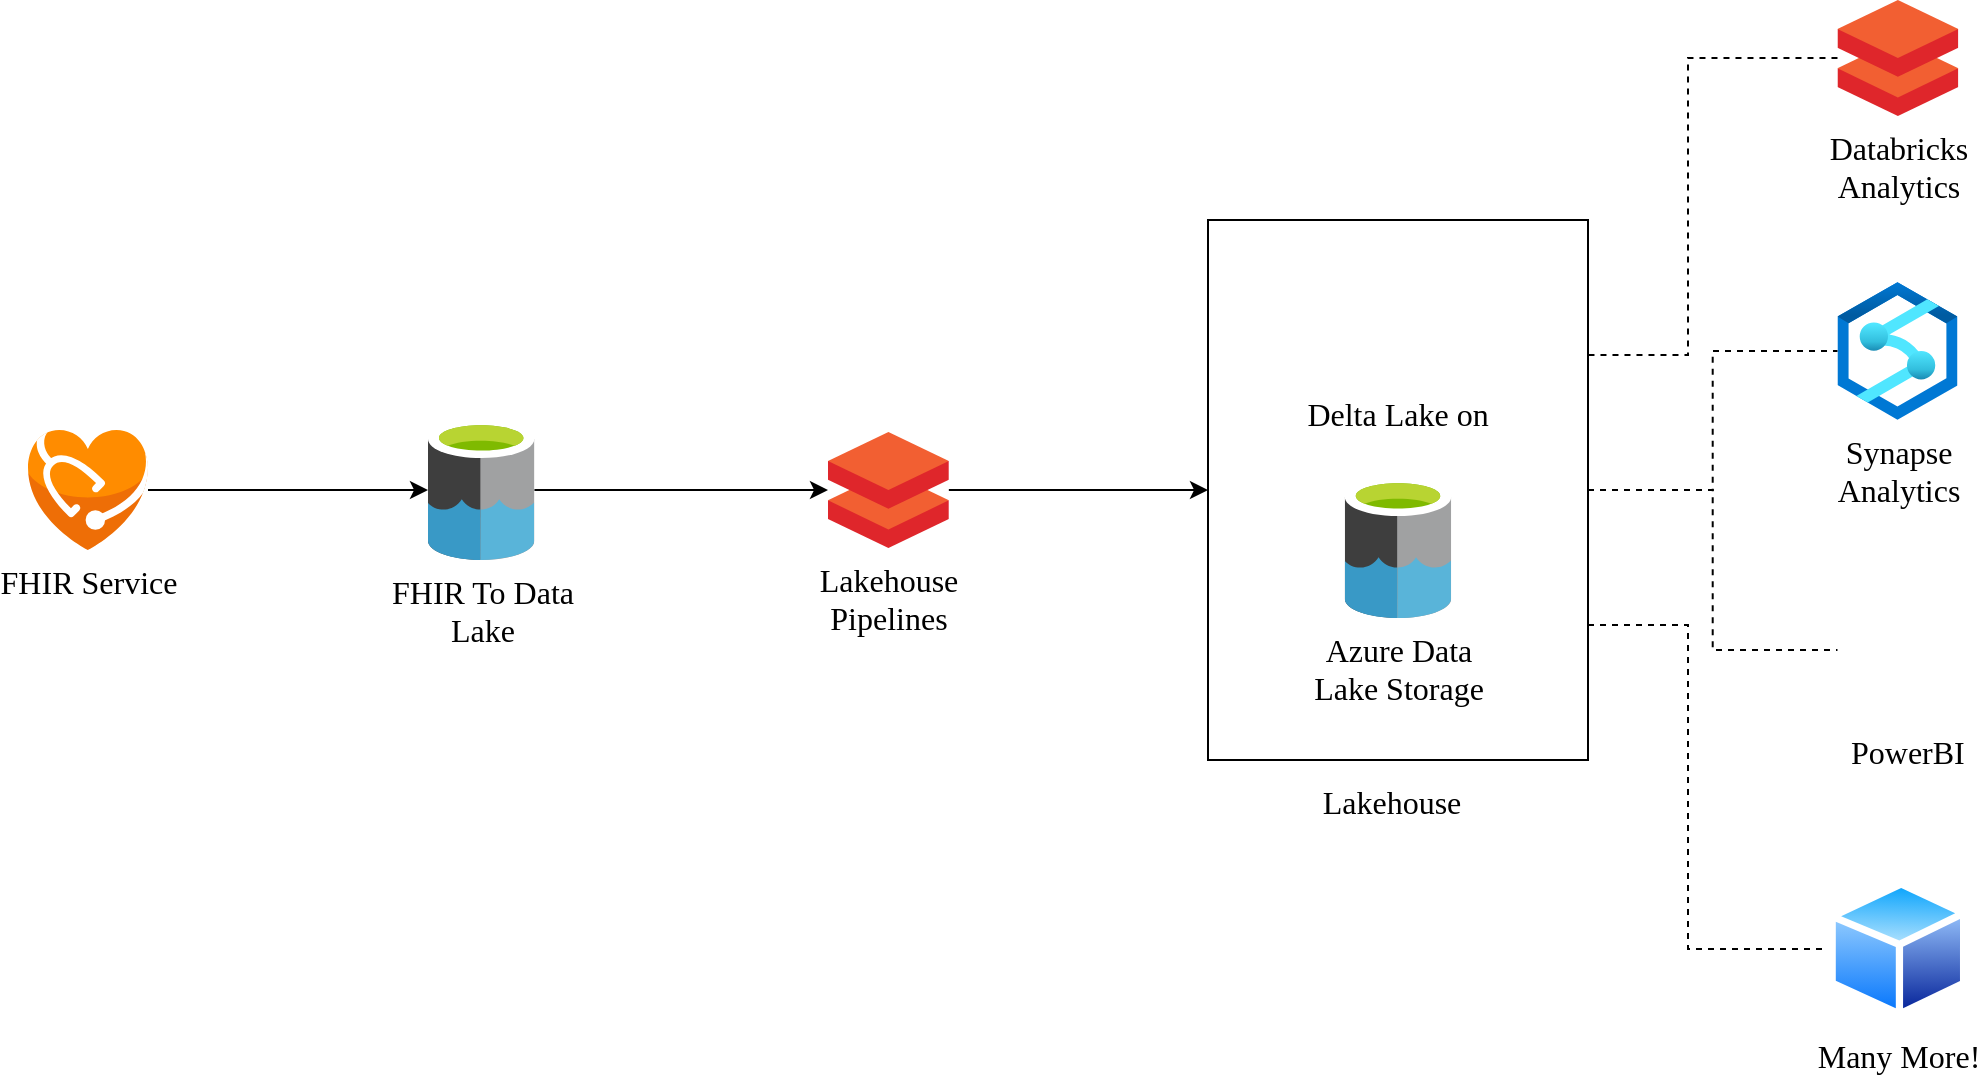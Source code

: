 <mxfile version="18.0.4" type="device" pages="7"><diagram id="oiq9FWovR6iuYxyjhoFK" name="Overview"><mxGraphModel dx="3346" dy="1822" grid="1" gridSize="10" guides="1" tooltips="1" connect="1" arrows="1" fold="1" page="1" pageScale="1" pageWidth="850" pageHeight="1100" math="0" shadow="0"><root><mxCell id="0"/><mxCell id="1" parent="0"/><mxCell id="FPqgPtRHdQn0dFtsHHNw-28" style="edgeStyle=orthogonalEdgeStyle;rounded=0;orthogonalLoop=1;jettySize=auto;html=1;" parent="1" source="FPqgPtRHdQn0dFtsHHNw-4" target="FPqgPtRHdQn0dFtsHHNw-17" edge="1"><mxGeometry relative="1" as="geometry"/></mxCell><mxCell id="FPqgPtRHdQn0dFtsHHNw-4" value="FHIR To Data &lt;br&gt;Lake" style="sketch=0;aspect=fixed;html=1;points=[];align=center;image;fontSize=16;image=img/lib/mscae/Data_Lake.svg;fontFamily=Quicksand;fontSource=https%3A%2F%2Ffonts.googleapis.com%2Fcss%3Ffamily%3DQuicksand;labelPosition=center;verticalLabelPosition=bottom;verticalAlign=top;" parent="1" vertex="1"><mxGeometry x="350" y="370" width="53.2" height="70" as="geometry"/></mxCell><mxCell id="FPqgPtRHdQn0dFtsHHNw-27" style="edgeStyle=orthogonalEdgeStyle;rounded=0;orthogonalLoop=1;jettySize=auto;html=1;" parent="1" source="FPqgPtRHdQn0dFtsHHNw-10" target="FPqgPtRHdQn0dFtsHHNw-4" edge="1"><mxGeometry relative="1" as="geometry"/></mxCell><mxCell id="FPqgPtRHdQn0dFtsHHNw-10" value="FHIR Service" style="sketch=0;aspect=fixed;html=1;points=[];align=center;image;fontSize=16;image=img/lib/mscae/Azure_API_for_FHIR.svg;fontFamily=Quicksand;fontSource=https%3A%2F%2Ffonts.googleapis.com%2Fcss%3Ffamily%3DQuicksand;" parent="1" vertex="1"><mxGeometry x="150" y="375" width="60" height="60" as="geometry"/></mxCell><mxCell id="FPqgPtRHdQn0dFtsHHNw-32" style="edgeStyle=orthogonalEdgeStyle;rounded=0;orthogonalLoop=1;jettySize=auto;html=1;fontSize=16;" parent="1" source="FPqgPtRHdQn0dFtsHHNw-17" target="FPqgPtRHdQn0dFtsHHNw-29" edge="1"><mxGeometry relative="1" as="geometry"/></mxCell><mxCell id="FPqgPtRHdQn0dFtsHHNw-17" value="&lt;span style=&quot;font-size: 16px;&quot;&gt;Lakehouse&lt;br&gt;Pipelines&lt;br&gt;&lt;/span&gt;" style="sketch=0;aspect=fixed;html=1;points=[];align=center;image;fontSize=12;image=img/lib/mscae/Databricks.svg;fontFamily=Quicksand;fontSource=https%3A%2F%2Ffonts.googleapis.com%2Fcss%3Ffamily%3DQuicksand;strokeColor=#FF1414;" parent="1" vertex="1"><mxGeometry x="550" y="376" width="60.42" height="58" as="geometry"/></mxCell><mxCell id="FPqgPtRHdQn0dFtsHHNw-35" style="edgeStyle=orthogonalEdgeStyle;rounded=0;orthogonalLoop=1;jettySize=auto;html=1;entryX=1;entryY=0.25;entryDx=0;entryDy=0;fontFamily=Quicksand;fontSource=https%3A%2F%2Ffonts.googleapis.com%2Fcss%3Ffamily%3DQuicksand;fontSize=16;endArrow=none;endFill=0;dashed=1;" parent="1" source="FPqgPtRHdQn0dFtsHHNw-34" target="FPqgPtRHdQn0dFtsHHNw-29" edge="1"><mxGeometry relative="1" as="geometry"><Array as="points"><mxPoint x="980" y="189"/><mxPoint x="980" y="338"/></Array></mxGeometry></mxCell><mxCell id="FPqgPtRHdQn0dFtsHHNw-34" value="&lt;span style=&quot;font-size: 16px;&quot;&gt;Databricks&lt;br&gt;Analytics&lt;br&gt;&lt;/span&gt;" style="sketch=0;aspect=fixed;html=1;points=[];align=center;image;fontSize=12;image=img/lib/mscae/Databricks.svg;fontFamily=Quicksand;fontSource=https%3A%2F%2Ffonts.googleapis.com%2Fcss%3Ffamily%3DQuicksand;strokeColor=#FF1414;" parent="1" vertex="1"><mxGeometry x="1054.74" y="160" width="60.42" height="58" as="geometry"/></mxCell><mxCell id="FPqgPtRHdQn0dFtsHHNw-36" value="Synapse&lt;br style=&quot;font-size: 16px;&quot;&gt;Analytics" style="aspect=fixed;html=1;points=[];align=center;image;fontSize=16;image=img/lib/azure2/databases/Azure_Synapse_Analytics.svg;fontFamily=Quicksand;fontSource=https%3A%2F%2Ffonts.googleapis.com%2Fcss%3Ffamily%3DQuicksand;" parent="1" vertex="1"><mxGeometry x="1054.74" y="301" width="60" height="69" as="geometry"/></mxCell><mxCell id="FPqgPtRHdQn0dFtsHHNw-37" style="edgeStyle=orthogonalEdgeStyle;rounded=0;orthogonalLoop=1;jettySize=auto;html=1;dashed=1;fontFamily=Quicksand;fontSource=https%3A%2F%2Ffonts.googleapis.com%2Fcss%3Ffamily%3DQuicksand;fontSize=16;endArrow=none;endFill=0;" parent="1" source="FPqgPtRHdQn0dFtsHHNw-29" target="FPqgPtRHdQn0dFtsHHNw-36" edge="1"><mxGeometry relative="1" as="geometry"/></mxCell><mxCell id="FPqgPtRHdQn0dFtsHHNw-39" value="PowerBI" style="shape=image;verticalLabelPosition=bottom;labelBackgroundColor=default;verticalAlign=top;aspect=fixed;imageAspect=0;image=https://e6.pngbyte.com/pngpicture/55181/png-Power-Bi-Microsoft-Power-Bi-Logo-Png-Picture-microsoft-icon.png;clipPath=inset(21.67% 20.89% 21.67% 20.55%);fontFamily=Quicksand;fontSource=https%3A%2F%2Ffonts.googleapis.com%2Fcss%3Ffamily%3DQuicksand;fontSize=16;" parent="1" vertex="1"><mxGeometry x="1054.74" y="450" width="70.41" height="70" as="geometry"/></mxCell><mxCell id="FPqgPtRHdQn0dFtsHHNw-40" value="Many More!" style="aspect=fixed;perimeter=ellipsePerimeter;html=1;align=center;shadow=0;dashed=0;spacingTop=3;image;image=img/lib/active_directory/generic_node.svg;fontFamily=Quicksand;fontSource=https%3A%2F%2Ffonts.googleapis.com%2Fcss%3Ffamily%3DQuicksand;fontSize=16;" parent="1" vertex="1"><mxGeometry x="1049.74" y="600" width="70.41" height="69" as="geometry"/></mxCell><mxCell id="FPqgPtRHdQn0dFtsHHNw-41" style="edgeStyle=orthogonalEdgeStyle;rounded=0;orthogonalLoop=1;jettySize=auto;html=1;entryX=0;entryY=0.5;entryDx=0;entryDy=0;dashed=1;fontFamily=Quicksand;fontSource=https%3A%2F%2Ffonts.googleapis.com%2Fcss%3Ffamily%3DQuicksand;fontSize=16;endArrow=none;endFill=0;" parent="1" source="FPqgPtRHdQn0dFtsHHNw-29" target="FPqgPtRHdQn0dFtsHHNw-39" edge="1"><mxGeometry relative="1" as="geometry"/></mxCell><mxCell id="FPqgPtRHdQn0dFtsHHNw-42" style="edgeStyle=orthogonalEdgeStyle;rounded=0;orthogonalLoop=1;jettySize=auto;html=1;entryX=0;entryY=0.5;entryDx=0;entryDy=0;dashed=1;fontFamily=Quicksand;fontSource=https%3A%2F%2Ffonts.googleapis.com%2Fcss%3Ffamily%3DQuicksand;fontSize=16;endArrow=none;endFill=0;exitX=1;exitY=0.75;exitDx=0;exitDy=0;" parent="1" source="FPqgPtRHdQn0dFtsHHNw-29" target="FPqgPtRHdQn0dFtsHHNw-40" edge="1"><mxGeometry relative="1" as="geometry"><Array as="points"><mxPoint x="980" y="473"/><mxPoint x="980" y="635"/></Array></mxGeometry></mxCell><mxCell id="CACAnMuVyZQ78-NOBqFD-1" value="" style="group" parent="1" vertex="1" connectable="0"><mxGeometry x="740" y="270" width="190" height="306" as="geometry"/></mxCell><mxCell id="FPqgPtRHdQn0dFtsHHNw-30" value="" style="group;labelPosition=center;verticalLabelPosition=bottom;align=center;verticalAlign=top;" parent="CACAnMuVyZQ78-NOBqFD-1" vertex="1" connectable="0"><mxGeometry width="190" height="270" as="geometry"/></mxCell><mxCell id="FPqgPtRHdQn0dFtsHHNw-29" value="" style="rounded=0;whiteSpace=wrap;html=1;align=center;" parent="FPqgPtRHdQn0dFtsHHNw-30" vertex="1"><mxGeometry width="190" height="270" as="geometry"/></mxCell><mxCell id="FPqgPtRHdQn0dFtsHHNw-23" value="Delta Lake on" style="shape=image;verticalLabelPosition=bottom;labelBackgroundColor=default;verticalAlign=top;aspect=fixed;imageAspect=0;image=https://streamsets.b-cdn.net/wp-content/uploads/delta-lake.png;fontFamily=Quicksand;fontSource=https%3A%2F%2Ffonts.googleapis.com%2Fcss%3Ffamily%3DQuicksand;fontSize=16;" parent="FPqgPtRHdQn0dFtsHHNw-30" vertex="1"><mxGeometry x="63.5" y="18" width="63" height="63" as="geometry"/></mxCell><mxCell id="FPqgPtRHdQn0dFtsHHNw-24" value="Azure Data &lt;br&gt;Lake Storage" style="sketch=0;aspect=fixed;html=1;points=[];align=center;image;fontSize=16;image=img/lib/mscae/Data_Lake.svg;fontFamily=Quicksand;fontSource=https%3A%2F%2Ffonts.googleapis.com%2Fcss%3Ffamily%3DQuicksand;labelPosition=center;verticalLabelPosition=bottom;verticalAlign=top;" parent="FPqgPtRHdQn0dFtsHHNw-30" vertex="1"><mxGeometry x="68.4" y="129" width="53.2" height="70" as="geometry"/></mxCell><mxCell id="FPqgPtRHdQn0dFtsHHNw-33" value="Lakehouse" style="text;html=1;strokeColor=none;fillColor=none;align=center;verticalAlign=middle;whiteSpace=wrap;rounded=0;fontSize=16;fontFamily=Quicksand;fontSource=https%3A%2F%2Ffonts.googleapis.com%2Fcss%3Ffamily%3DQuicksand;" parent="CACAnMuVyZQ78-NOBqFD-1" vertex="1"><mxGeometry x="62" y="276" width="60" height="30" as="geometry"/></mxCell></root></mxGraphModel></diagram><diagram id="5X7IJZjEklaa9wS_rxsn" name="FHIR to Data Lake"><mxGraphModel dx="3346" dy="1822" grid="1" gridSize="10" guides="1" tooltips="1" connect="1" arrows="1" fold="1" page="1" pageScale="1" pageWidth="850" pageHeight="1100" math="0" shadow="0"><root><mxCell id="0"/><mxCell id="1" parent="0"/><mxCell id="HmdYBHhEuonOLqzX8TXP-8" style="edgeStyle=orthogonalEdgeStyle;rounded=0;orthogonalLoop=1;jettySize=auto;html=1;entryX=-0.01;entryY=0.443;entryDx=0;entryDy=0;entryPerimeter=0;fontFamily=Quicksand;fontSource=https%3A%2F%2Ffonts.googleapis.com%2Fcss%3Ffamily%3DQuicksand;fontSize=12;" parent="1" source="HmdYBHhEuonOLqzX8TXP-3" target="HmdYBHhEuonOLqzX8TXP-6" edge="1"><mxGeometry relative="1" as="geometry"/></mxCell><mxCell id="HmdYBHhEuonOLqzX8TXP-3" value="&lt;font data-font-src=&quot;https://fonts.googleapis.com/css?family=Quicksand&quot; face=&quot;Quicksand&quot;&gt;FHIR-To-Data-Lake&lt;/font&gt;" style="aspect=fixed;html=1;points=[];align=center;image;fontSize=12;image=img/lib/azure2/compute/Function_Apps.svg;labelPosition=center;verticalLabelPosition=top;verticalAlign=bottom;" parent="1" vertex="1"><mxGeometry x="202" y="344" width="68" height="60" as="geometry"/></mxCell><mxCell id="HmdYBHhEuonOLqzX8TXP-6" value="" style="rounded=0;whiteSpace=wrap;html=1;fontFamily=Quicksand;fontSource=https%3A%2F%2Ffonts.googleapis.com%2Fcss%3Ffamily%3DQuicksand;fontSize=12;" parent="1" vertex="1"><mxGeometry x="358" y="206" width="400" height="380" as="geometry"/></mxCell><mxCell id="HmdYBHhEuonOLqzX8TXP-7" value="Azure Data Lake Gen 2" style="sketch=0;aspect=fixed;html=1;points=[];align=right;image;fontSize=16;image=img/lib/mscae/Data_Lake.svg;fontFamily=Quicksand;fontSource=https%3A%2F%2Ffonts.googleapis.com%2Fcss%3Ffamily%3DQuicksand;labelPosition=left;verticalLabelPosition=middle;verticalAlign=middle;spacingLeft=0;spacing=17;" parent="1" vertex="1"><mxGeometry x="690" y="140" width="68" height="89.47" as="geometry"/></mxCell><mxCell id="HmdYBHhEuonOLqzX8TXP-12" style="edgeStyle=orthogonalEdgeStyle;rounded=0;orthogonalLoop=1;jettySize=auto;html=1;entryX=0;entryY=0.5;entryDx=0;entryDy=0;entryPerimeter=0;fontFamily=Quicksand;fontSource=https%3A%2F%2Ffonts.googleapis.com%2Fcss%3Ffamily%3DQuicksand;fontSize=12;exitX=0.458;exitY=1.06;exitDx=0;exitDy=0;exitPerimeter=0;" parent="1" source="HmdYBHhEuonOLqzX8TXP-9" target="HmdYBHhEuonOLqzX8TXP-11" edge="1"><mxGeometry relative="1" as="geometry"><mxPoint x="492" y="291" as="sourcePoint"/><Array as="points"><mxPoint x="483" y="331"/></Array></mxGeometry></mxCell><mxCell id="HmdYBHhEuonOLqzX8TXP-9" value="" style="aspect=fixed;html=1;points=[];align=center;image;fontSize=12;image=img/lib/azure2/general/Folder_Blank.svg;fontFamily=Quicksand;fontSource=https%3A%2F%2Ffonts.googleapis.com%2Fcss%3Ffamily%3DQuicksand;" parent="1" vertex="1"><mxGeometry x="472" y="281" width="24.64" height="20" as="geometry"/></mxCell><mxCell id="HmdYBHhEuonOLqzX8TXP-10" value="YY/MM/DD" style="text;html=1;strokeColor=none;fillColor=none;align=center;verticalAlign=middle;whiteSpace=wrap;rounded=0;fontFamily=Quicksand;fontSource=https%3A%2F%2Ffonts.googleapis.com%2Fcss%3Ffamily%3DQuicksand;fontSize=12;" parent="1" vertex="1"><mxGeometry x="522" y="276" width="60" height="30" as="geometry"/></mxCell><mxCell id="HmdYBHhEuonOLqzX8TXP-16" style="edgeStyle=orthogonalEdgeStyle;rounded=0;orthogonalLoop=1;jettySize=auto;html=1;entryX=0;entryY=0.5;entryDx=0;entryDy=0;fontFamily=Quicksand;fontSource=https%3A%2F%2Ffonts.googleapis.com%2Fcss%3Ffamily%3DQuicksand;fontSize=12;exitX=0.332;exitY=1.026;exitDx=0;exitDy=0;exitPerimeter=0;" parent="1" source="HmdYBHhEuonOLqzX8TXP-11" target="HmdYBHhEuonOLqzX8TXP-15" edge="1"><mxGeometry relative="1" as="geometry"/></mxCell><mxCell id="HmdYBHhEuonOLqzX8TXP-11" value="" style="aspect=fixed;html=1;points=[];align=center;image;fontSize=12;image=img/lib/azure2/general/Folder_Blank.svg;fontFamily=Quicksand;fontSource=https%3A%2F%2Ffonts.googleapis.com%2Fcss%3Ffamily%3DQuicksand;" parent="1" vertex="1"><mxGeometry x="522" y="321" width="24.64" height="20" as="geometry"/></mxCell><mxCell id="HmdYBHhEuonOLqzX8TXP-13" value="&amp;lt;run guid&amp;gt;" style="text;html=1;strokeColor=none;fillColor=none;align=center;verticalAlign=middle;whiteSpace=wrap;rounded=0;fontFamily=Quicksand;fontSource=https%3A%2F%2Ffonts.googleapis.com%2Fcss%3Ffamily%3DQuicksand;fontSize=12;" parent="1" vertex="1"><mxGeometry x="555" y="316" width="80" height="30" as="geometry"/></mxCell><mxCell id="HmdYBHhEuonOLqzX8TXP-19" style="edgeStyle=orthogonalEdgeStyle;rounded=0;orthogonalLoop=1;jettySize=auto;html=1;entryX=-0.043;entryY=0.621;entryDx=0;entryDy=0;entryPerimeter=0;fontFamily=Quicksand;fontSource=https%3A%2F%2Ffonts.googleapis.com%2Fcss%3Ffamily%3DQuicksand;fontSize=12;exitX=0.458;exitY=0.99;exitDx=0;exitDy=0;exitPerimeter=0;" parent="1" source="HmdYBHhEuonOLqzX8TXP-14" target="HmdYBHhEuonOLqzX8TXP-9" edge="1"><mxGeometry relative="1" as="geometry"><Array as="points"><mxPoint x="441" y="293"/><mxPoint x="471" y="293"/></Array></mxGeometry></mxCell><mxCell id="HmdYBHhEuonOLqzX8TXP-14" value="" style="aspect=fixed;html=1;points=[];align=center;image;fontSize=12;image=img/lib/azure2/general/Folder_Blank.svg;fontFamily=Quicksand;fontSource=https%3A%2F%2Ffonts.googleapis.com%2Fcss%3Ffamily%3DQuicksand;" parent="1" vertex="1"><mxGeometry x="430" y="236.47" width="24.64" height="20" as="geometry"/></mxCell><mxCell id="HmdYBHhEuonOLqzX8TXP-15" value="" style="shape=image;imageAspect=0;aspect=fixed;verticalLabelPosition=bottom;verticalAlign=top;fontFamily=Quicksand;fontSource=https%3A%2F%2Ffonts.googleapis.com%2Fcss%3Ffamily%3DQuicksand;fontSize=12;image=https://upload.wikimedia.org/wikipedia/commons/thumb/4/47/Apache_Parquet_logo.svg/800px-Apache_Parquet_logo.svg.png;clipPath=inset(0% 73% 0.82% 0%);" parent="1" vertex="1"><mxGeometry x="572" y="366" width="40.17" height="30" as="geometry"/></mxCell><mxCell id="HmdYBHhEuonOLqzX8TXP-18" value="Resource Type" style="text;html=1;strokeColor=none;fillColor=none;align=center;verticalAlign=middle;whiteSpace=wrap;rounded=0;fontFamily=Quicksand;fontSource=https%3A%2F%2Ffonts.googleapis.com%2Fcss%3Ffamily%3DQuicksand;fontSize=12;" parent="1" vertex="1"><mxGeometry x="467" y="231.47" width="88" height="30" as="geometry"/></mxCell><mxCell id="HmdYBHhEuonOLqzX8TXP-20" value="Resource.parquet" style="text;html=1;strokeColor=none;fillColor=none;align=center;verticalAlign=middle;whiteSpace=wrap;rounded=0;fontFamily=Quicksand;fontSource=https%3A%2F%2Ffonts.googleapis.com%2Fcss%3Ffamily%3DQuicksand;fontSize=12;" parent="1" vertex="1"><mxGeometry x="632" y="366" width="80" height="30" as="geometry"/></mxCell><mxCell id="HmdYBHhEuonOLqzX8TXP-21" value="" style="endArrow=classic;html=1;rounded=0;fontFamily=Quicksand;fontSource=https%3A%2F%2Ffonts.googleapis.com%2Fcss%3Ffamily%3DQuicksand;fontSize=12;exitX=0.342;exitY=1.045;exitDx=0;exitDy=0;exitPerimeter=0;" parent="1" source="HmdYBHhEuonOLqzX8TXP-11" edge="1"><mxGeometry width="50" height="50" relative="1" as="geometry"><mxPoint x="460" y="496" as="sourcePoint"/><mxPoint x="570" y="436" as="targetPoint"/><Array as="points"><mxPoint x="530" y="436"/></Array></mxGeometry></mxCell><mxCell id="HmdYBHhEuonOLqzX8TXP-22" value="" style="endArrow=classic;html=1;rounded=0;fontFamily=Quicksand;fontSource=https%3A%2F%2Ffonts.googleapis.com%2Fcss%3Ffamily%3DQuicksand;fontSize=12;exitX=0.342;exitY=1.045;exitDx=0;exitDy=0;exitPerimeter=0;" parent="1" edge="1"><mxGeometry width="50" height="50" relative="1" as="geometry"><mxPoint x="483.427" y="321" as="sourcePoint"/><mxPoint x="530" y="496" as="targetPoint"/><Array as="points"><mxPoint x="483" y="496"/></Array></mxGeometry></mxCell><mxCell id="HmdYBHhEuonOLqzX8TXP-23" value="..." style="text;html=1;strokeColor=none;fillColor=none;align=center;verticalAlign=middle;whiteSpace=wrap;rounded=0;fontFamily=Quicksand;fontSource=https%3A%2F%2Ffonts.googleapis.com%2Fcss%3Ffamily%3DQuicksand;fontSize=12;" parent="1" vertex="1"><mxGeometry x="572" y="417" width="40" height="30" as="geometry"/></mxCell><mxCell id="HmdYBHhEuonOLqzX8TXP-24" value="..." style="text;html=1;strokeColor=none;fillColor=none;align=center;verticalAlign=middle;whiteSpace=wrap;rounded=0;fontFamily=Quicksand;fontSource=https%3A%2F%2Ffonts.googleapis.com%2Fcss%3Ffamily%3DQuicksand;fontSize=12;" parent="1" vertex="1"><mxGeometry x="522" y="478" width="40" height="30" as="geometry"/></mxCell><mxCell id="HmdYBHhEuonOLqzX8TXP-25" value="" style="endArrow=classic;html=1;rounded=0;fontFamily=Quicksand;fontSource=https%3A%2F%2Ffonts.googleapis.com%2Fcss%3Ffamily%3DQuicksand;fontSize=12;exitX=0.342;exitY=1.045;exitDx=0;exitDy=0;exitPerimeter=0;" parent="1" edge="1"><mxGeometry width="50" height="50" relative="1" as="geometry"><mxPoint x="441.427" y="267" as="sourcePoint"/><mxPoint x="490" y="556" as="targetPoint"/><Array as="points"><mxPoint x="441" y="556"/></Array></mxGeometry></mxCell><mxCell id="HmdYBHhEuonOLqzX8TXP-26" value="..." style="text;html=1;strokeColor=none;fillColor=none;align=center;verticalAlign=middle;whiteSpace=wrap;rounded=0;fontFamily=Quicksand;fontSource=https%3A%2F%2Ffonts.googleapis.com%2Fcss%3Ffamily%3DQuicksand;fontSize=12;" parent="1" vertex="1"><mxGeometry x="495.64" y="537" width="40" height="30" as="geometry"/></mxCell><mxCell id="k7a7UZUWtsAeudSappzY-3" value="" style="edgeStyle=orthogonalEdgeStyle;rounded=0;orthogonalLoop=1;jettySize=auto;html=1;" parent="1" source="k7a7UZUWtsAeudSappzY-2" target="HmdYBHhEuonOLqzX8TXP-3" edge="1"><mxGeometry relative="1" as="geometry"/></mxCell><mxCell id="k7a7UZUWtsAeudSappzY-2" value="FHIR Service" style="sketch=0;aspect=fixed;html=1;points=[];align=center;image;fontSize=12;image=img/lib/mscae/Azure_API_for_FHIR.svg;fontFamily=Quicksand;fontSource=https%3A%2F%2Ffonts.googleapis.com%2Fcss%3Ffamily%3DQuicksand;" parent="1" vertex="1"><mxGeometry x="206" y="500" width="60" height="60" as="geometry"/></mxCell><mxCell id="k7a7UZUWtsAeudSappzY-6" style="edgeStyle=orthogonalEdgeStyle;rounded=0;orthogonalLoop=1;jettySize=auto;html=1;" parent="1" source="k7a7UZUWtsAeudSappzY-5" target="HmdYBHhEuonOLqzX8TXP-3" edge="1"><mxGeometry relative="1" as="geometry"><mxPoint x="200" y="381" as="targetPoint"/></mxGeometry></mxCell><mxCell id="k7a7UZUWtsAeudSappzY-5" value="Triggers Every 5&lt;br&gt;Minutes (default)" style="sketch=0;aspect=fixed;html=1;points=[];align=center;image;fontSize=12;image=img/lib/mscae/Clock.svg;fontFamily=Quicksand;fontSource=https%3A%2F%2Ffonts.googleapis.com%2Fcss%3Ffamily%3DQuicksand;" parent="1" vertex="1"><mxGeometry x="40" y="344" width="60" height="60" as="geometry"/></mxCell><mxCell id="R9_KlDXj7zA9Oh2-kCau-1" value="&lt;span style=&quot;color: rgb(0, 0, 0); font-size: 16px;&quot;&gt;Resources created or modified since the last run are saved to the Data Lake&lt;/span&gt;" style="rounded=0;whiteSpace=wrap;html=1;fontFamily=Quicksand;fontSource=https%3A%2F%2Ffonts.googleapis.com%2Fcss%3Ffamily%3DQuicksand;fontSize=18;fillColor=#f5f5f5;fontColor=#333333;strokeColor=#666666;" parent="1" vertex="1"><mxGeometry x="810" y="299" width="190" height="150" as="geometry"/></mxCell></root></mxGraphModel></diagram><diagram name="Auto Loader" id="OCeYLNbXoMgWlTLuljgY"><mxGraphModel dx="3346" dy="1822" grid="1" gridSize="10" guides="1" tooltips="1" connect="1" arrows="1" fold="1" page="1" pageScale="1" pageWidth="850" pageHeight="1100" math="0" shadow="0"><root><mxCell id="9dftgYTfeMU-ZCBFENKB-0"/><mxCell id="9dftgYTfeMU-ZCBFENKB-1" parent="9dftgYTfeMU-ZCBFENKB-0"/><mxCell id="la3qhfdtAORxosJC2KKm-57" value="" style="rounded=0;whiteSpace=wrap;html=1;fontFamily=Quicksand;fontSource=https%3A%2F%2Ffonts.googleapis.com%2Fcss%3Ffamily%3DQuicksand;fontSize=12;" parent="9dftgYTfeMU-ZCBFENKB-1" vertex="1"><mxGeometry x="225" y="325" width="400" height="474" as="geometry"/></mxCell><mxCell id="9dftgYTfeMU-ZCBFENKB-13" style="edgeStyle=orthogonalEdgeStyle;rounded=0;orthogonalLoop=1;jettySize=auto;html=1;labelBackgroundColor=none;fontFamily=Quicksand;fontSource=https%3A%2F%2Ffonts.googleapis.com%2Fcss%3Ffamily%3DQuicksand;fontSize=16;" parent="9dftgYTfeMU-ZCBFENKB-1" source="JHEWi7lOFTAR-U5WZJAy-4" target="zz5uM5h1WHVNQFxpgXDw-3" edge="1"><mxGeometry relative="1" as="geometry"><mxPoint x="1170" y="592.059" as="targetPoint"/></mxGeometry></mxCell><mxCell id="la3qhfdtAORxosJC2KKm-55" style="edgeStyle=orthogonalEdgeStyle;rounded=0;orthogonalLoop=1;jettySize=auto;html=1;entryX=-0.01;entryY=0.443;entryDx=0;entryDy=0;entryPerimeter=0;fontFamily=Quicksand;fontSource=https%3A%2F%2Ffonts.googleapis.com%2Fcss%3Ffamily%3DQuicksand;fontSize=12;" parent="9dftgYTfeMU-ZCBFENKB-1" source="la3qhfdtAORxosJC2KKm-56" target="la3qhfdtAORxosJC2KKm-57" edge="1"><mxGeometry relative="1" as="geometry"/></mxCell><mxCell id="la3qhfdtAORxosJC2KKm-56" value="&lt;font data-font-src=&quot;https://fonts.googleapis.com/css?family=Quicksand&quot; face=&quot;Quicksand&quot;&gt;FHIR-To-Data-Lake&lt;/font&gt;" style="aspect=fixed;html=1;points=[];align=center;image;fontSize=12;image=img/lib/azure2/compute/Function_Apps.svg;labelPosition=center;verticalLabelPosition=top;verticalAlign=bottom;" parent="9dftgYTfeMU-ZCBFENKB-1" vertex="1"><mxGeometry x="52" y="505" width="68" height="60" as="geometry"/></mxCell><mxCell id="la3qhfdtAORxosJC2KKm-58" value="Azure Data Lake Gen 2" style="sketch=0;aspect=fixed;html=1;points=[];align=right;image;fontSize=16;image=img/lib/mscae/Data_Lake.svg;fontFamily=Quicksand;fontSource=https%3A%2F%2Ffonts.googleapis.com%2Fcss%3Ffamily%3DQuicksand;labelPosition=left;verticalLabelPosition=middle;verticalAlign=middle;spacingLeft=0;spacing=17;" parent="9dftgYTfeMU-ZCBFENKB-1" vertex="1"><mxGeometry x="579" y="280" width="68" height="89.47" as="geometry"/></mxCell><mxCell id="la3qhfdtAORxosJC2KKm-59" style="edgeStyle=orthogonalEdgeStyle;rounded=0;orthogonalLoop=1;jettySize=auto;html=1;entryX=0;entryY=0.5;entryDx=0;entryDy=0;entryPerimeter=0;fontFamily=Quicksand;fontSource=https%3A%2F%2Ffonts.googleapis.com%2Fcss%3Ffamily%3DQuicksand;fontSize=12;exitX=0.458;exitY=1.06;exitDx=0;exitDy=0;exitPerimeter=0;" parent="9dftgYTfeMU-ZCBFENKB-1" source="la3qhfdtAORxosJC2KKm-60" target="la3qhfdtAORxosJC2KKm-63" edge="1"><mxGeometry relative="1" as="geometry"><mxPoint x="349" y="510.03" as="sourcePoint"/><Array as="points"><mxPoint x="340" y="550.03"/></Array></mxGeometry></mxCell><mxCell id="la3qhfdtAORxosJC2KKm-89" style="edgeStyle=orthogonalEdgeStyle;rounded=0;orthogonalLoop=1;jettySize=auto;html=1;entryX=-0.035;entryY=0.552;entryDx=0;entryDy=0;entryPerimeter=0;fontFamily=Quicksand;fontSource=https%3A%2F%2Ffonts.googleapis.com%2Fcss%3Ffamily%3DQuicksand;fontSize=21;startArrow=none;startFill=0;endArrow=classic;endFill=1;" parent="9dftgYTfeMU-ZCBFENKB-1" edge="1"><mxGeometry relative="1" as="geometry"><mxPoint x="339" y="639" as="sourcePoint"/><mxPoint x="377.138" y="740.07" as="targetPoint"/><Array as="points"><mxPoint x="339" y="639.03"/><mxPoint x="340" y="639.03"/><mxPoint x="340" y="740.03"/></Array></mxGeometry></mxCell><mxCell id="la3qhfdtAORxosJC2KKm-60" value="" style="aspect=fixed;html=1;points=[];align=center;image;fontSize=12;image=img/lib/azure2/general/Folder_Blank.svg;fontFamily=Quicksand;fontSource=https%3A%2F%2Ffonts.googleapis.com%2Fcss%3Ffamily%3DQuicksand;" parent="9dftgYTfeMU-ZCBFENKB-1" vertex="1"><mxGeometry x="329" y="500.03" width="24.64" height="20" as="geometry"/></mxCell><mxCell id="la3qhfdtAORxosJC2KKm-61" value="2022/05/22" style="text;html=1;strokeColor=none;fillColor=none;align=left;verticalAlign=middle;whiteSpace=wrap;rounded=0;fontFamily=Quicksand;fontSource=https%3A%2F%2Ffonts.googleapis.com%2Fcss%3Ffamily%3DQuicksand;fontSize=14;" parent="9dftgYTfeMU-ZCBFENKB-1" vertex="1"><mxGeometry x="368" y="495.03" width="148" height="30" as="geometry"/></mxCell><mxCell id="la3qhfdtAORxosJC2KKm-62" style="edgeStyle=orthogonalEdgeStyle;rounded=0;orthogonalLoop=1;jettySize=auto;html=1;entryX=0;entryY=0.5;entryDx=0;entryDy=0;fontFamily=Quicksand;fontSource=https%3A%2F%2Ffonts.googleapis.com%2Fcss%3Ffamily%3DQuicksand;fontSize=12;exitX=0.332;exitY=1.026;exitDx=0;exitDy=0;exitPerimeter=0;" parent="9dftgYTfeMU-ZCBFENKB-1" source="la3qhfdtAORxosJC2KKm-63" target="la3qhfdtAORxosJC2KKm-67" edge="1"><mxGeometry relative="1" as="geometry"/></mxCell><mxCell id="la3qhfdtAORxosJC2KKm-63" value="" style="aspect=fixed;html=1;points=[];align=center;image;fontSize=12;image=img/lib/azure2/general/Folder_Blank.svg;fontFamily=Quicksand;fontSource=https%3A%2F%2Ffonts.googleapis.com%2Fcss%3Ffamily%3DQuicksand;" parent="9dftgYTfeMU-ZCBFENKB-1" vertex="1"><mxGeometry x="379" y="540.03" width="24.64" height="20" as="geometry"/></mxCell><mxCell id="la3qhfdtAORxosJC2KKm-64" value="&lt;span style=&quot;color: rgb(50, 49, 48); font-size: 13px; text-align: start; background-color: rgb(255, 255, 255);&quot;&gt;03bb915e1f82...&lt;/span&gt;" style="text;html=1;strokeColor=none;fillColor=none;align=center;verticalAlign=middle;whiteSpace=wrap;rounded=0;fontFamily=Quicksand;fontSource=https%3A%2F%2Ffonts.googleapis.com%2Fcss%3Ffamily%3DQuicksand;fontSize=12;" parent="9dftgYTfeMU-ZCBFENKB-1" vertex="1"><mxGeometry x="412" y="535.03" width="80" height="30" as="geometry"/></mxCell><mxCell id="la3qhfdtAORxosJC2KKm-93" style="edgeStyle=orthogonalEdgeStyle;rounded=0;orthogonalLoop=1;jettySize=auto;html=1;fontFamily=Quicksand;fontSource=https%3A%2F%2Ffonts.googleapis.com%2Fcss%3Ffamily%3DQuicksand;fontSize=18;startArrow=none;startFill=0;endArrow=classic;endFill=1;" parent="9dftgYTfeMU-ZCBFENKB-1" edge="1"><mxGeometry relative="1" as="geometry"><mxPoint x="291" y="418" as="sourcePoint"/><mxPoint x="323" y="462" as="targetPoint"/><Array as="points"><mxPoint x="291" y="462"/></Array></mxGeometry></mxCell><mxCell id="la3qhfdtAORxosJC2KKm-66" value="" style="aspect=fixed;html=1;points=[];align=center;image;fontSize=12;image=img/lib/azure2/general/Folder_Blank.svg;fontFamily=Quicksand;fontSource=https%3A%2F%2Ffonts.googleapis.com%2Fcss%3Ffamily%3DQuicksand;" parent="9dftgYTfeMU-ZCBFENKB-1" vertex="1"><mxGeometry x="280" y="369.47" width="24.64" height="20" as="geometry"/></mxCell><mxCell id="la3qhfdtAORxosJC2KKm-67" value="" style="shape=image;imageAspect=0;aspect=fixed;verticalLabelPosition=bottom;verticalAlign=top;fontFamily=Quicksand;fontSource=https%3A%2F%2Ffonts.googleapis.com%2Fcss%3Ffamily%3DQuicksand;fontSize=12;image=https://upload.wikimedia.org/wikipedia/commons/thumb/4/47/Apache_Parquet_logo.svg/800px-Apache_Parquet_logo.svg.png;clipPath=inset(0% 73% 0.82% 0%);" parent="9dftgYTfeMU-ZCBFENKB-1" vertex="1"><mxGeometry x="429" y="585.03" width="40.17" height="30" as="geometry"/></mxCell><mxCell id="la3qhfdtAORxosJC2KKm-68" value="Patient" style="text;html=1;strokeColor=none;fillColor=none;align=center;verticalAlign=middle;whiteSpace=wrap;rounded=0;fontFamily=Quicksand;fontSource=https%3A%2F%2Ffonts.googleapis.com%2Fcss%3Ffamily%3DQuicksand;fontSize=14;" parent="9dftgYTfeMU-ZCBFENKB-1" vertex="1"><mxGeometry x="297" y="364.47" width="88" height="30" as="geometry"/></mxCell><mxCell id="la3qhfdtAORxosJC2KKm-69" value="Patient_03b....parquet" style="text;html=1;strokeColor=none;fillColor=none;align=center;verticalAlign=middle;whiteSpace=wrap;rounded=0;fontFamily=Quicksand;fontSource=https%3A%2F%2Ffonts.googleapis.com%2Fcss%3Ffamily%3DQuicksand;fontSize=12;" parent="9dftgYTfeMU-ZCBFENKB-1" vertex="1"><mxGeometry x="496" y="585.03" width="80" height="30" as="geometry"/></mxCell><mxCell id="la3qhfdtAORxosJC2KKm-71" value="" style="endArrow=classic;html=1;rounded=0;fontFamily=Quicksand;fontSource=https%3A%2F%2Ffonts.googleapis.com%2Fcss%3Ffamily%3DQuicksand;fontSize=12;exitX=0.455;exitY=0.967;exitDx=0;exitDy=0;exitPerimeter=0;entryX=-0.041;entryY=0.4;entryDx=0;entryDy=0;entryPerimeter=0;" parent="9dftgYTfeMU-ZCBFENKB-1" source="la3qhfdtAORxosJC2KKm-60" target="la3qhfdtAORxosJC2KKm-83" edge="1"><mxGeometry width="50" height="50" relative="1" as="geometry"><mxPoint x="340.427" y="540.03" as="sourcePoint"/><mxPoint x="387" y="715.03" as="targetPoint"/><Array as="points"><mxPoint x="340" y="639.03"/></Array></mxGeometry></mxCell><mxCell id="la3qhfdtAORxosJC2KKm-74" value="" style="endArrow=classic;html=1;rounded=0;fontFamily=Quicksand;fontSource=https%3A%2F%2Ffonts.googleapis.com%2Fcss%3Ffamily%3DQuicksand;fontSize=12;" parent="9dftgYTfeMU-ZCBFENKB-1" edge="1"><mxGeometry width="50" height="50" relative="1" as="geometry"><mxPoint x="291" y="391" as="sourcePoint"/><mxPoint x="324" y="418" as="targetPoint"/><Array as="points"><mxPoint x="291" y="418"/></Array></mxGeometry></mxCell><mxCell id="la3qhfdtAORxosJC2KKm-81" value="" style="aspect=fixed;html=1;points=[];align=center;image;fontSize=12;image=img/lib/azure2/general/Folder_Blank.svg;fontFamily=Quicksand;fontSource=https%3A%2F%2Ffonts.googleapis.com%2Fcss%3Ffamily%3DQuicksand;" parent="9dftgYTfeMU-ZCBFENKB-1" vertex="1"><mxGeometry x="328.68" y="403.5" width="24.64" height="20" as="geometry"/></mxCell><mxCell id="la3qhfdtAORxosJC2KKm-82" value="2022/05/20" style="text;html=1;strokeColor=none;fillColor=none;align=left;verticalAlign=middle;whiteSpace=wrap;rounded=0;fontFamily=Quicksand;fontSource=https%3A%2F%2Ffonts.googleapis.com%2Fcss%3Ffamily%3DQuicksand;fontSize=14;" parent="9dftgYTfeMU-ZCBFENKB-1" vertex="1"><mxGeometry x="368" y="398.5" width="128" height="30" as="geometry"/></mxCell><mxCell id="la3qhfdtAORxosJC2KKm-83" value="" style="aspect=fixed;html=1;points=[];align=center;image;fontSize=12;image=img/lib/azure2/general/Folder_Blank.svg;fontFamily=Quicksand;fontSource=https%3A%2F%2Ffonts.googleapis.com%2Fcss%3Ffamily%3DQuicksand;" parent="9dftgYTfeMU-ZCBFENKB-1" vertex="1"><mxGeometry x="379" y="631.03" width="24.64" height="20" as="geometry"/></mxCell><mxCell id="la3qhfdtAORxosJC2KKm-84" style="edgeStyle=orthogonalEdgeStyle;rounded=0;orthogonalLoop=1;jettySize=auto;html=1;entryX=0;entryY=0.5;entryDx=0;entryDy=0;fontFamily=Quicksand;fontSource=https%3A%2F%2Ffonts.googleapis.com%2Fcss%3Ffamily%3DQuicksand;fontSize=12;exitX=0.487;exitY=1;exitDx=0;exitDy=0;exitPerimeter=0;" parent="9dftgYTfeMU-ZCBFENKB-1" source="la3qhfdtAORxosJC2KKm-83" target="la3qhfdtAORxosJC2KKm-85" edge="1"><mxGeometry relative="1" as="geometry"><mxPoint x="379.0" y="659.05" as="sourcePoint"/></mxGeometry></mxCell><mxCell id="la3qhfdtAORxosJC2KKm-85" value="" style="shape=image;imageAspect=0;aspect=fixed;verticalLabelPosition=bottom;verticalAlign=top;fontFamily=Quicksand;fontSource=https%3A%2F%2Ffonts.googleapis.com%2Fcss%3Ffamily%3DQuicksand;fontSize=12;image=https://upload.wikimedia.org/wikipedia/commons/thumb/4/47/Apache_Parquet_logo.svg/800px-Apache_Parquet_logo.svg.png;clipPath=inset(0% 73% 0.82% 0%);" parent="9dftgYTfeMU-ZCBFENKB-1" vertex="1"><mxGeometry x="420.82" y="683.53" width="40.17" height="30" as="geometry"/></mxCell><mxCell id="la3qhfdtAORxosJC2KKm-86" value="&lt;span style=&quot;color: rgb(50, 49, 48); font-size: 12px; text-align: start; background-color: rgb(255, 255, 255);&quot;&gt;fbb62378f2e3&lt;/span&gt;" style="text;html=1;strokeColor=none;fillColor=none;align=center;verticalAlign=middle;whiteSpace=wrap;rounded=0;fontFamily=Quicksand;fontSource=https%3A%2F%2Ffonts.googleapis.com%2Fcss%3Ffamily%3DQuicksand;fontSize=12;" parent="9dftgYTfeMU-ZCBFENKB-1" vertex="1"><mxGeometry x="407.09" y="626.03" width="80" height="30" as="geometry"/></mxCell><mxCell id="la3qhfdtAORxosJC2KKm-87" value="" style="aspect=fixed;html=1;points=[];align=center;image;fontSize=12;image=img/lib/azure2/general/Folder_Blank.svg;fontFamily=Quicksand;fontSource=https%3A%2F%2Ffonts.googleapis.com%2Fcss%3Ffamily%3DQuicksand;" parent="9dftgYTfeMU-ZCBFENKB-1" vertex="1"><mxGeometry x="379" y="729.03" width="24.64" height="20" as="geometry"/></mxCell><mxCell id="la3qhfdtAORxosJC2KKm-88" value="&lt;span style=&quot;color: rgb(50, 49, 48); font-size: 21px; text-align: start; background-color: rgb(255, 255, 255);&quot;&gt;...&lt;/span&gt;" style="text;html=1;strokeColor=none;fillColor=none;align=center;verticalAlign=middle;whiteSpace=wrap;rounded=0;fontFamily=Quicksand;fontSource=https%3A%2F%2Ffonts.googleapis.com%2Fcss%3Ffamily%3DQuicksand;fontSize=21;" parent="9dftgYTfeMU-ZCBFENKB-1" vertex="1"><mxGeometry x="385" y="719.03" width="80" height="30" as="geometry"/></mxCell><mxCell id="la3qhfdtAORxosJC2KKm-91" value="" style="aspect=fixed;html=1;points=[];align=center;image;fontSize=12;image=img/lib/azure2/general/Folder_Blank.svg;fontFamily=Quicksand;fontSource=https%3A%2F%2Ffonts.googleapis.com%2Fcss%3Ffamily%3DQuicksand;" parent="9dftgYTfeMU-ZCBFENKB-1" vertex="1"><mxGeometry x="328.68" y="450.5" width="24.64" height="20" as="geometry"/></mxCell><mxCell id="la3qhfdtAORxosJC2KKm-94" value="Patient_fbb....parquet" style="text;html=1;strokeColor=none;fillColor=none;align=center;verticalAlign=middle;whiteSpace=wrap;rounded=0;fontFamily=Quicksand;fontSource=https%3A%2F%2Ffonts.googleapis.com%2Fcss%3Ffamily%3DQuicksand;fontSize=12;" parent="9dftgYTfeMU-ZCBFENKB-1" vertex="1"><mxGeometry x="492" y="683.53" width="80" height="30" as="geometry"/></mxCell><mxCell id="nQdrdEmUlFAJT8dB4syK-0" value="" style="endArrow=none;dashed=1;html=1;dashPattern=1 3;strokeWidth=2;rounded=0;fontFamily=Quicksand;fontSource=https%3A%2F%2Ffonts.googleapis.com%2Fcss%3Ffamily%3DQuicksand;fontSize=18;startArrow=classic;startFill=1;" parent="9dftgYTfeMU-ZCBFENKB-1" edge="1"><mxGeometry width="50" height="50" relative="1" as="geometry"><mxPoint x="480" y="510.389" as="sourcePoint"/><mxPoint x="730" y="510" as="targetPoint"/></mxGeometry></mxCell><mxCell id="zz5uM5h1WHVNQFxpgXDw-11" value="Only latest directory &lt;br&gt;is scanned" style="edgeLabel;html=1;align=center;verticalAlign=middle;resizable=0;points=[];fontSize=18;fontFamily=Quicksand;" parent="nQdrdEmUlFAJT8dB4syK-0" vertex="1" connectable="0"><mxGeometry x="0.508" y="2" relative="1" as="geometry"><mxPoint x="-43" y="-28" as="offset"/></mxGeometry></mxCell><mxCell id="zz5uM5h1WHVNQFxpgXDw-6" value="" style="group" parent="9dftgYTfeMU-ZCBFENKB-1" vertex="1" connectable="0"><mxGeometry x="1080" y="540.03" width="97" height="102" as="geometry"/></mxCell><mxCell id="zz5uM5h1WHVNQFxpgXDw-4" value="" style="sketch=0;aspect=fixed;html=1;points=[];align=center;image;fontSize=16;image=img/lib/mscae/Data_Lake.svg;fontFamily=Quicksand;fontSource=https%3A%2F%2Ffonts.googleapis.com%2Fcss%3Ffamily%3DQuicksand;labelPosition=center;verticalLabelPosition=bottom;verticalAlign=top;" parent="zz5uM5h1WHVNQFxpgXDw-6" vertex="1"><mxGeometry x="59" y="52" width="38" height="50" as="geometry"/></mxCell><mxCell id="zz5uM5h1WHVNQFxpgXDw-3" value="Patient Delta&#10;Table" style="shape=image;verticalLabelPosition=top;labelBackgroundColor=default;verticalAlign=bottom;aspect=fixed;imageAspect=0;image=https://streamsets.b-cdn.net/wp-content/uploads/delta-lake.png;fontFamily=Quicksand;fontSource=https%3A%2F%2Ffonts.googleapis.com%2Fcss%3Ffamily%3DQuicksand;fontSize=16;labelPosition=center;align=center;" parent="zz5uM5h1WHVNQFxpgXDw-6" vertex="1"><mxGeometry width="87.53" height="87.53" as="geometry"/></mxCell><mxCell id="zz5uM5h1WHVNQFxpgXDw-8" value="2022/05/21" style="text;html=1;strokeColor=none;fillColor=none;align=left;verticalAlign=middle;whiteSpace=wrap;rounded=0;fontFamily=Quicksand;fontSource=https%3A%2F%2Ffonts.googleapis.com%2Fcss%3Ffamily%3DQuicksand;fontSize=14;" parent="9dftgYTfeMU-ZCBFENKB-1" vertex="1"><mxGeometry x="369" y="445.5" width="128" height="30" as="geometry"/></mxCell><mxCell id="zz5uM5h1WHVNQFxpgXDw-10" value="" style="endArrow=classic;html=1;rounded=0;fontFamily=Quicksand;fontSource=https%3A%2F%2Ffonts.googleapis.com%2Fcss%3Ffamily%3DQuicksand;fontSize=18;" parent="9dftgYTfeMU-ZCBFENKB-1" edge="1"><mxGeometry width="50" height="50" relative="1" as="geometry"><mxPoint x="291" y="463" as="sourcePoint"/><mxPoint x="323" y="510" as="targetPoint"/><Array as="points"><mxPoint x="291" y="510"/></Array></mxGeometry></mxCell><mxCell id="6d5Us7IF7U0HcIywNlBF-1" value="" style="group" parent="9dftgYTfeMU-ZCBFENKB-1" vertex="1" connectable="0"><mxGeometry x="734" y="325" width="286.42" height="408.26" as="geometry"/></mxCell><mxCell id="9dftgYTfeMU-ZCBFENKB-16" value="" style="rounded=0;whiteSpace=wrap;html=1;fontFamily=Quicksand;fontSource=https%3A%2F%2Ffonts.googleapis.com%2Fcss%3Ffamily%3DQuicksand;fontSize=12;" parent="6d5Us7IF7U0HcIywNlBF-1" vertex="1"><mxGeometry y="28.26" width="266" height="380" as="geometry"/></mxCell><mxCell id="9dftgYTfeMU-ZCBFENKB-17" value="Azure Databricks&lt;br&gt;Notebook" style="sketch=0;aspect=fixed;html=1;points=[];align=right;image;fontSize=16;image=img/lib/mscae/Databricks.svg;fontFamily=Quicksand;fontSource=https%3A%2F%2Ffonts.googleapis.com%2Fcss%3Ffamily%3DQuicksand;strokeColor=#FF1414;labelPosition=left;verticalLabelPosition=middle;verticalAlign=middle;spacingLeft=0;spacing=17;" parent="6d5Us7IF7U0HcIywNlBF-1" vertex="1"><mxGeometry x="226" width="60.42" height="58" as="geometry"/></mxCell><mxCell id="zz5uM5h1WHVNQFxpgXDw-13" value="&lt;font style=&quot;font-size: 14px;&quot;&gt;1. Mount FHIR to &lt;br&gt;&amp;nbsp; &amp;nbsp;Data Lake Storage&lt;/font&gt;" style="sketch=0;aspect=fixed;html=1;points=[];align=left;image;fontSize=16;image=img/lib/mscae/Data_Lake.svg;fontFamily=Quicksand;fontSource=https%3A%2F%2Ffonts.googleapis.com%2Fcss%3Ffamily%3DQuicksand;labelPosition=right;verticalLabelPosition=middle;verticalAlign=middle;spacingLeft=0;spacing=16;" parent="6d5Us7IF7U0HcIywNlBF-1" vertex="1"><mxGeometry x="47.61" y="98.76" width="27.74" height="36.5" as="geometry"/></mxCell><mxCell id="JHEWi7lOFTAR-U5WZJAy-1" value="2. Create Patient &lt;br&gt;&amp;nbsp; &amp;nbsp; Data Stream" style="aspect=fixed;html=1;points=[];align=left;image;fontSize=14;image=img/lib/azure2/analytics/Azure_Databricks.svg;fontFamily=Quicksand;fontSource=https%3A%2F%2Ffonts.googleapis.com%2Fcss%3Ffamily%3DQuicksand;labelPosition=right;verticalLabelPosition=middle;verticalAlign=middle;spacing=16;" parent="6d5Us7IF7U0HcIywNlBF-1" vertex="1"><mxGeometry x="46" y="167.79" width="30.88" height="35" as="geometry"/></mxCell><mxCell id="JHEWi7lOFTAR-U5WZJAy-4" value="3. Write Stream to &#10;    Patient Delta Table" style="shape=image;verticalLabelPosition=middle;labelBackgroundColor=default;verticalAlign=middle;aspect=fixed;imageAspect=0;image=https://streamsets.b-cdn.net/wp-content/uploads/delta-lake.png;fontFamily=Quicksand;fontSource=https%3A%2F%2Ffonts.googleapis.com%2Fcss%3Ffamily%3DQuicksand;fontSize=14;labelPosition=right;align=left;spacing=8;" parent="6d5Us7IF7U0HcIywNlBF-1" vertex="1"><mxGeometry x="36.63" y="232.82" width="46.47" height="46.47" as="geometry"/></mxCell><mxCell id="JHEWi7lOFTAR-U5WZJAy-6" value="4. Query Delta Table&lt;br&gt;&amp;nbsp; &amp;nbsp; with Databricks SQL" style="aspect=fixed;html=1;points=[];align=left;image;fontSize=14;image=img/lib/azure2/analytics/Azure_Databricks.svg;fontFamily=Quicksand;fontSource=https%3A%2F%2Ffonts.googleapis.com%2Fcss%3Ffamily%3DQuicksand;labelPosition=right;verticalLabelPosition=middle;verticalAlign=middle;spacing=16;" parent="6d5Us7IF7U0HcIywNlBF-1" vertex="1"><mxGeometry x="44.43" y="315.76" width="30.88" height="35" as="geometry"/></mxCell></root></mxGraphModel></diagram><diagram name="Delta Live Tables" id="fieNQwFKefvspdC8QtTV"><mxGraphModel dx="3346" dy="1822" grid="1" gridSize="10" guides="1" tooltips="1" connect="1" arrows="1" fold="1" page="1" pageScale="1" pageWidth="850" pageHeight="1100" math="0" shadow="0"><root><mxCell id="C5SEZfob8rL6ORgrdurB-0"/><mxCell id="C5SEZfob8rL6ORgrdurB-1" parent="C5SEZfob8rL6ORgrdurB-0"/><mxCell id="C5SEZfob8rL6ORgrdurB-2" value="" style="rounded=0;whiteSpace=wrap;html=1;fontFamily=Quicksand;fontSource=https%3A%2F%2Ffonts.googleapis.com%2Fcss%3Ffamily%3DQuicksand;fontSize=12;" parent="C5SEZfob8rL6ORgrdurB-1" vertex="1"><mxGeometry x="985" y="319.5" width="150" height="155" as="geometry"/></mxCell><mxCell id="C5SEZfob8rL6ORgrdurB-3" value="&lt;u style=&quot;font-size: 30px;&quot;&gt;Lake House:&lt;/u&gt;&lt;br style=&quot;font-size: 30px;&quot;&gt;&lt;font style=&quot;font-size: 22px;&quot;&gt;With Auto Loader and Delta Live Tables&lt;/font&gt;" style="text;html=1;strokeColor=none;fillColor=none;align=center;verticalAlign=middle;whiteSpace=wrap;rounded=0;fontFamily=Quicksand;fontSource=https%3A%2F%2Ffonts.googleapis.com%2Fcss%3Ffamily%3DQuicksand;fontSize=30;" parent="C5SEZfob8rL6ORgrdurB-1" vertex="1"><mxGeometry x="470.42" y="140" width="420" height="50" as="geometry"/></mxCell><mxCell id="C5SEZfob8rL6ORgrdurB-5" value="Data Lake" style="sketch=0;aspect=fixed;html=1;points=[];align=center;image;fontSize=16;image=img/lib/mscae/Data_Lake.svg;fontFamily=Quicksand;fontSource=https%3A%2F%2Ffonts.googleapis.com%2Fcss%3Ffamily%3DQuicksand;labelPosition=center;verticalLabelPosition=top;verticalAlign=bottom;" parent="C5SEZfob8rL6ORgrdurB-1" vertex="1"><mxGeometry x="386" y="362" width="53.2" height="70" as="geometry"/></mxCell><mxCell id="C5SEZfob8rL6ORgrdurB-6" value="" style="shape=image;imageAspect=0;aspect=fixed;verticalLabelPosition=bottom;verticalAlign=top;fontFamily=Quicksand;fontSource=https%3A%2F%2Ffonts.googleapis.com%2Fcss%3Ffamily%3DQuicksand;fontSize=12;image=https://upload.wikimedia.org/wikipedia/commons/thumb/4/47/Apache_Parquet_logo.svg/800px-Apache_Parquet_logo.svg.png;clipPath=inset(0% 73% 0.82% 0%);" parent="C5SEZfob8rL6ORgrdurB-1" vertex="1"><mxGeometry x="361" y="428" width="40.17" height="30" as="geometry"/></mxCell><mxCell id="C5SEZfob8rL6ORgrdurB-7" value="&lt;span style=&quot;color: rgb(0, 0, 0); font-size: 16px;&quot;&gt;Databricks Delta Live &lt;br&gt;Tables simplify FHIR Lakehouse management.&lt;/span&gt;" style="rounded=0;whiteSpace=wrap;html=1;fontFamily=Quicksand;fontSource=https%3A%2F%2Ffonts.googleapis.com%2Fcss%3Ffamily%3DQuicksand;fontSize=18;fillColor=#f5f5f5;fontColor=#333333;strokeColor=#666666;" parent="C5SEZfob8rL6ORgrdurB-1" vertex="1"><mxGeometry x="625.68" y="540" width="218.63" height="150" as="geometry"/></mxCell><mxCell id="C5SEZfob8rL6ORgrdurB-8" style="edgeStyle=orthogonalEdgeStyle;rounded=0;orthogonalLoop=1;jettySize=auto;html=1;entryX=-0.038;entryY=0.514;entryDx=0;entryDy=0;entryPerimeter=0;fontFamily=Quicksand;fontSource=https%3A%2F%2Ffonts.googleapis.com%2Fcss%3Ffamily%3DQuicksand;fontSize=25;" parent="C5SEZfob8rL6ORgrdurB-1" source="C5SEZfob8rL6ORgrdurB-9" target="C5SEZfob8rL6ORgrdurB-5" edge="1"><mxGeometry relative="1" as="geometry"/></mxCell><mxCell id="C5SEZfob8rL6ORgrdurB-9" value="&lt;font data-font-src=&quot;https://fonts.googleapis.com/css?family=Quicksand&quot; face=&quot;Quicksand&quot; style=&quot;font-size: 16px;&quot;&gt;FHIR-To-Data-Lake&lt;/font&gt;" style="aspect=fixed;html=1;points=[];align=center;image;fontSize=16;image=img/lib/azure2/compute/Function_Apps.svg;labelPosition=center;verticalLabelPosition=top;verticalAlign=bottom;" parent="C5SEZfob8rL6ORgrdurB-1" vertex="1"><mxGeometry x="233" y="368" width="68" height="60" as="geometry"/></mxCell><mxCell id="C5SEZfob8rL6ORgrdurB-10" value="" style="edgeStyle=orthogonalEdgeStyle;rounded=0;orthogonalLoop=1;jettySize=auto;html=1;" parent="C5SEZfob8rL6ORgrdurB-1" source="C5SEZfob8rL6ORgrdurB-11" target="C5SEZfob8rL6ORgrdurB-9" edge="1"><mxGeometry relative="1" as="geometry"/></mxCell><mxCell id="C5SEZfob8rL6ORgrdurB-11" value="FHIR Service" style="sketch=0;aspect=fixed;html=1;points=[];align=center;image;fontSize=16;image=img/lib/mscae/Azure_API_for_FHIR.svg;fontFamily=Quicksand;fontSource=https%3A%2F%2Ffonts.googleapis.com%2Fcss%3Ffamily%3DQuicksand;" parent="C5SEZfob8rL6ORgrdurB-1" vertex="1"><mxGeometry x="237" y="524" width="60" height="60" as="geometry"/></mxCell><mxCell id="C5SEZfob8rL6ORgrdurB-12" style="edgeStyle=orthogonalEdgeStyle;rounded=0;orthogonalLoop=1;jettySize=auto;html=1;" parent="C5SEZfob8rL6ORgrdurB-1" source="C5SEZfob8rL6ORgrdurB-13" target="C5SEZfob8rL6ORgrdurB-9" edge="1"><mxGeometry relative="1" as="geometry"><mxPoint x="196" y="405" as="targetPoint"/></mxGeometry></mxCell><mxCell id="C5SEZfob8rL6ORgrdurB-13" value="Triggers Every 5&lt;br style=&quot;font-size: 16px;&quot;&gt;Minutes (default)" style="sketch=0;aspect=fixed;html=1;points=[];align=center;image;fontSize=16;image=img/lib/mscae/Clock.svg;fontFamily=Quicksand;fontSource=https%3A%2F%2Ffonts.googleapis.com%2Fcss%3Ffamily%3DQuicksand;" parent="C5SEZfob8rL6ORgrdurB-1" vertex="1"><mxGeometry x="88" y="368" width="60" height="60" as="geometry"/></mxCell><mxCell id="C5SEZfob8rL6ORgrdurB-14" style="edgeStyle=orthogonalEdgeStyle;rounded=0;orthogonalLoop=1;jettySize=auto;html=1;labelBackgroundColor=none;fontFamily=Quicksand;fontSource=https%3A%2F%2Ffonts.googleapis.com%2Fcss%3Ffamily%3DQuicksand;fontSize=16;" parent="C5SEZfob8rL6ORgrdurB-1" source="C5SEZfob8rL6ORgrdurB-17" target="C5SEZfob8rL6ORgrdurB-2" edge="1"><mxGeometry relative="1" as="geometry"/></mxCell><mxCell id="nm_LAM5ZVflg0qn0LNsa-1" style="edgeStyle=orthogonalEdgeStyle;rounded=0;orthogonalLoop=1;jettySize=auto;html=1;fontFamily=Quicksand;fontSource=https%3A%2F%2Ffonts.googleapis.com%2Fcss%3Ffamily%3DQuicksand;fontSize=22;endArrow=classic;endFill=1;" parent="C5SEZfob8rL6ORgrdurB-1" source="C5SEZfob8rL6ORgrdurB-17" target="C5SEZfob8rL6ORgrdurB-5" edge="1"><mxGeometry relative="1" as="geometry"/></mxCell><mxCell id="nm_LAM5ZVflg0qn0LNsa-3" value="&lt;font style=&quot;font-size: 16px;&quot;&gt;Efficient pull with&lt;br&gt;lexical ordering&lt;/font&gt;" style="edgeLabel;html=1;align=center;verticalAlign=middle;resizable=0;points=[];fontSize=22;fontFamily=Quicksand;" parent="nm_LAM5ZVflg0qn0LNsa-1" vertex="1" connectable="0"><mxGeometry x="0.07" y="-1" relative="1" as="geometry"><mxPoint x="8" y="36" as="offset"/></mxGeometry></mxCell><mxCell id="C5SEZfob8rL6ORgrdurB-17" value="" style="rounded=0;whiteSpace=wrap;html=1;fontFamily=Quicksand;fontSource=https%3A%2F%2Ffonts.googleapis.com%2Fcss%3Ffamily%3DQuicksand;fontSize=12;" parent="C5SEZfob8rL6ORgrdurB-1" vertex="1"><mxGeometry x="600" y="274" width="270" height="246" as="geometry"/></mxCell><mxCell id="C5SEZfob8rL6ORgrdurB-18" value="" style="sketch=0;aspect=fixed;html=1;points=[];align=center;image;fontSize=12;image=img/lib/mscae/Databricks.svg;fontFamily=Quicksand;fontSource=https%3A%2F%2Ffonts.googleapis.com%2Fcss%3Ffamily%3DQuicksand;strokeColor=#FF1414;" parent="C5SEZfob8rL6ORgrdurB-1" vertex="1"><mxGeometry x="830" y="244" width="60.42" height="58" as="geometry"/></mxCell><mxCell id="C5SEZfob8rL6ORgrdurB-20" value="Patient" style="shape=image;verticalLabelPosition=middle;labelBackgroundColor=default;verticalAlign=middle;aspect=fixed;imageAspect=0;image=https://databricks.com/wp-content/uploads/2021/12/hh-delta-live-tables-6.svg;labelPosition=right;align=left;fontFamily=Quicksand;fontSource=https%3A%2F%2Ffonts.googleapis.com%2Fcss%3Ffamily%3DQuicksand;fontSize=14;spacing=10;" parent="C5SEZfob8rL6ORgrdurB-1" vertex="1"><mxGeometry x="690" y="302" width="38" height="38" as="geometry"/></mxCell><mxCell id="C5SEZfob8rL6ORgrdurB-21" value="Encounter" style="shape=image;verticalLabelPosition=middle;labelBackgroundColor=default;verticalAlign=middle;aspect=fixed;imageAspect=0;image=https://databricks.com/wp-content/uploads/2021/12/hh-delta-live-tables-6.svg;labelPosition=right;align=left;fontFamily=Quicksand;fontSource=https%3A%2F%2Ffonts.googleapis.com%2Fcss%3Ffamily%3DQuicksand;fontSize=14;spacing=10;" parent="C5SEZfob8rL6ORgrdurB-1" vertex="1"><mxGeometry x="690" y="355" width="38" height="38" as="geometry"/></mxCell><mxCell id="C5SEZfob8rL6ORgrdurB-22" value="Observation" style="shape=image;verticalLabelPosition=middle;labelBackgroundColor=default;verticalAlign=middle;aspect=fixed;imageAspect=0;image=https://databricks.com/wp-content/uploads/2021/12/hh-delta-live-tables-6.svg;labelPosition=right;align=left;fontFamily=Quicksand;fontSource=https%3A%2F%2Ffonts.googleapis.com%2Fcss%3Ffamily%3DQuicksand;fontSize=14;spacing=10;" parent="C5SEZfob8rL6ORgrdurB-1" vertex="1"><mxGeometry x="690" y="410" width="38" height="38" as="geometry"/></mxCell><mxCell id="C5SEZfob8rL6ORgrdurB-23" value="..." style="shape=image;verticalLabelPosition=middle;labelBackgroundColor=default;verticalAlign=middle;aspect=fixed;imageAspect=0;image=https://databricks.com/wp-content/uploads/2021/12/hh-delta-live-tables-6.svg;labelPosition=right;align=left;fontFamily=Quicksand;fontSource=https%3A%2F%2Ffonts.googleapis.com%2Fcss%3Ffamily%3DQuicksand;fontSize=14;spacing=10;" parent="C5SEZfob8rL6ORgrdurB-1" vertex="1"><mxGeometry x="690" y="462" width="38" height="38" as="geometry"/></mxCell><mxCell id="C5SEZfob8rL6ORgrdurB-24" value="Delta Lake" style="shape=image;verticalLabelPosition=bottom;labelBackgroundColor=default;verticalAlign=top;aspect=fixed;imageAspect=0;image=https://streamsets.b-cdn.net/wp-content/uploads/delta-lake.png;fontFamily=Quicksand;fontSource=https%3A%2F%2Ffonts.googleapis.com%2Fcss%3Ffamily%3DQuicksand;fontSize=16;" parent="C5SEZfob8rL6ORgrdurB-1" vertex="1"><mxGeometry x="1020.5" y="349" width="63" height="63" as="geometry"/></mxCell><mxCell id="C5SEZfob8rL6ORgrdurB-25" value="" style="sketch=0;aspect=fixed;html=1;points=[];align=center;image;fontSize=12;image=img/lib/mscae/Data_Lake.svg;fontFamily=Quicksand;fontSource=https%3A%2F%2Ffonts.googleapis.com%2Fcss%3Ffamily%3DQuicksand;labelPosition=center;verticalLabelPosition=top;verticalAlign=bottom;" parent="C5SEZfob8rL6ORgrdurB-1" vertex="1"><mxGeometry x="1105" y="286" width="53.2" height="70" as="geometry"/></mxCell><mxCell id="C5SEZfob8rL6ORgrdurB-26" value="" style="shape=image;imageAspect=0;aspect=fixed;verticalLabelPosition=bottom;verticalAlign=top;fontFamily=Quicksand;fontSource=https%3A%2F%2Ffonts.googleapis.com%2Fcss%3Ffamily%3DQuicksand;fontSize=12;image=https://upload.wikimedia.org/wikipedia/commons/thumb/4/47/Apache_Parquet_logo.svg/800px-Apache_Parquet_logo.svg.png;clipPath=inset(0% 73% 0.82% 0%);" parent="C5SEZfob8rL6ORgrdurB-1" vertex="1"><mxGeometry x="1086.83" y="394" width="40.17" height="30" as="geometry"/></mxCell><mxCell id="C5SEZfob8rL6ORgrdurB-27" value="&lt;span style=&quot;color: rgb(0, 0, 0); font-size: 16px;&quot;&gt;Delta Lake on &lt;br&gt;ADLS Gen 2 can&lt;br&gt;&amp;nbsp; be used by Databricks or &lt;br&gt;other technologies.&lt;/span&gt;" style="rounded=0;whiteSpace=wrap;html=1;fontFamily=Quicksand;fontSource=https%3A%2F%2Ffonts.googleapis.com%2Fcss%3Ffamily%3DQuicksand;fontSize=18;fillColor=#f5f5f5;fontColor=#333333;strokeColor=#666666;spacing=4;" parent="C5SEZfob8rL6ORgrdurB-1" vertex="1"><mxGeometry x="972" y="500" width="171" height="150" as="geometry"/></mxCell></root></mxGraphModel></diagram><diagram name="&lt;OLD&gt; Delta Export" id="q1xzZuCfKHwP_sIR-py3"><mxGraphModel dx="3346" dy="1822" grid="1" gridSize="10" guides="1" tooltips="1" connect="1" arrows="1" fold="1" page="1" pageScale="1" pageWidth="850" pageHeight="1100" math="0" shadow="0"><root><mxCell id="JxssweEj1SWpCExjP02H-0"/><mxCell id="JxssweEj1SWpCExjP02H-1" parent="JxssweEj1SWpCExjP02H-0"/><mxCell id="JxssweEj1SWpCExjP02H-2" value="&lt;u&gt;Delta Lake Sync:&lt;/u&gt;&lt;br&gt;&lt;font style=&quot;font-size: 22px;&quot;&gt;Using $export&lt;/font&gt;" style="text;html=1;strokeColor=none;fillColor=none;align=center;verticalAlign=middle;whiteSpace=wrap;rounded=0;fontFamily=Quicksand;fontSource=https%3A%2F%2Ffonts.googleapis.com%2Fcss%3Ffamily%3DQuicksand;fontSize=28;" parent="JxssweEj1SWpCExjP02H-1" vertex="1"><mxGeometry x="340" y="150" width="235" height="50" as="geometry"/></mxCell><mxCell id="6WBHtfcVG_WF9iVb7UZs-7" style="edgeStyle=orthogonalEdgeStyle;rounded=0;orthogonalLoop=1;jettySize=auto;html=1;fontFamily=Quicksand;fontSource=https%3A%2F%2Ffonts.googleapis.com%2Fcss%3Ffamily%3DQuicksand;fontSize=16;" parent="JxssweEj1SWpCExjP02H-1" source="JxssweEj1SWpCExjP02H-5" target="JxssweEj1SWpCExjP02H-8" edge="1"><mxGeometry relative="1" as="geometry"><Array as="points"><mxPoint x="80" y="574"/></Array></mxGeometry></mxCell><mxCell id="JxssweEj1SWpCExjP02H-5" value="&lt;font data-font-src=&quot;https://fonts.googleapis.com/css?family=Quicksand&quot; face=&quot;Quicksand&quot;&gt;FHIR Service&lt;/font&gt;" style="sketch=0;aspect=fixed;html=1;points=[];align=center;image;fontSize=12;image=img/lib/mscae/Azure_API_for_FHIR.svg;" parent="JxssweEj1SWpCExjP02H-1" vertex="1"><mxGeometry x="60" y="343" width="50" height="50" as="geometry"/></mxCell><mxCell id="JxssweEj1SWpCExjP02H-8" value="NDJSON" style="sketch=0;aspect=fixed;html=1;points=[];align=center;image;fontSize=12;image=img/lib/mscae/Data_Lake.svg;fontFamily=Quicksand;fontSource=https%3A%2F%2Ffonts.googleapis.com%2Fcss%3Ffamily%3DQuicksand;labelPosition=center;verticalLabelPosition=top;verticalAlign=bottom;" parent="JxssweEj1SWpCExjP02H-1" vertex="1"><mxGeometry x="220" y="539" width="53.2" height="70" as="geometry"/></mxCell><mxCell id="JxssweEj1SWpCExjP02H-10" value="" style="aspect=fixed;html=1;points=[];align=center;image;fontSize=12;image=img/lib/azure2/analytics/Azure_Databricks.svg;" parent="JxssweEj1SWpCExjP02H-1" vertex="1"><mxGeometry x="540" y="522" width="81.18" height="92" as="geometry"/></mxCell><mxCell id="JxssweEj1SWpCExjP02H-11" value="" style="shape=flexArrow;endArrow=classic;html=1;rounded=0;fillColor=#fff2cc;strokeColor=#d6b656;" parent="JxssweEj1SWpCExjP02H-1" edge="1"><mxGeometry width="50" height="50" relative="1" as="geometry"><mxPoint x="300" y="569" as="sourcePoint"/><mxPoint x="500" y="569" as="targetPoint"/></mxGeometry></mxCell><mxCell id="JxssweEj1SWpCExjP02H-12" value="Databricks Autoloader" style="text;html=1;strokeColor=none;fillColor=none;align=center;verticalAlign=middle;whiteSpace=wrap;rounded=0;fontSize=18;fontFamily=Quicksand;fontSource=https%3A%2F%2Ffonts.googleapis.com%2Fcss%3Ffamily%3DQuicksand;fontStyle=1" parent="JxssweEj1SWpCExjP02H-1" vertex="1"><mxGeometry x="370" y="599" width="60" height="30" as="geometry"/></mxCell><mxCell id="JxssweEj1SWpCExjP02H-13" value="Delta Lake" style="shape=image;verticalLabelPosition=bottom;labelBackgroundColor=default;verticalAlign=top;aspect=fixed;imageAspect=0;image=https://streamsets.b-cdn.net/wp-content/uploads/delta-lake.png;fontFamily=Quicksand;fontSource=https%3A%2F%2Ffonts.googleapis.com%2Fcss%3Ffamily%3DQuicksand;fontSize=18;" parent="JxssweEj1SWpCExjP02H-1" vertex="1"><mxGeometry x="740" y="520" width="96" height="96" as="geometry"/></mxCell><mxCell id="JxssweEj1SWpCExjP02H-14" value="" style="endArrow=classic;html=1;rounded=0;fontFamily=Quicksand;fontSource=https%3A%2F%2Ffonts.googleapis.com%2Fcss%3Ffamily%3DQuicksand;fontSize=16;exitX=1.017;exitY=0.5;exitDx=0;exitDy=0;exitPerimeter=0;" parent="JxssweEj1SWpCExjP02H-1" source="JxssweEj1SWpCExjP02H-10" target="JxssweEj1SWpCExjP02H-13" edge="1"><mxGeometry width="50" height="50" relative="1" as="geometry"><mxPoint x="660" y="565" as="sourcePoint"/><mxPoint x="710" y="515" as="targetPoint"/></mxGeometry></mxCell><mxCell id="JxssweEj1SWpCExjP02H-15" value="&lt;span style=&quot;font-size: 18px;&quot;&gt;Cluster&amp;nbsp;&lt;/span&gt;" style="text;html=1;strokeColor=none;fillColor=none;align=center;verticalAlign=middle;whiteSpace=wrap;rounded=0;fontFamily=Quicksand;fontSource=https%3A%2F%2Ffonts.googleapis.com%2Fcss%3Ffamily%3DQuicksand;fontSize=22;" parent="JxssweEj1SWpCExjP02H-1" vertex="1"><mxGeometry x="550.59" y="619" width="60" height="30" as="geometry"/></mxCell><mxCell id="JxssweEj1SWpCExjP02H-16" value="Need to confirm Autoloader / NDJSON compatibility.&lt;br&gt;&lt;br&gt;COPY INTO is an alternative." style="rounded=0;whiteSpace=wrap;html=1;fontFamily=Quicksand;fontSource=https%3A%2F%2Ffonts.googleapis.com%2Fcss%3Ffamily%3DQuicksand;fontSize=18;fillColor=#f5f5f5;fontColor=#333333;strokeColor=#666666;" parent="JxssweEj1SWpCExjP02H-1" vertex="1"><mxGeometry x="350" y="739" width="190" height="150" as="geometry"/></mxCell><mxCell id="JxssweEj1SWpCExjP02H-17" value="" style="endArrow=none;dashed=1;html=1;dashPattern=1 3;strokeWidth=2;rounded=0;fontFamily=Quicksand;fontSource=https%3A%2F%2Ffonts.googleapis.com%2Fcss%3Ffamily%3DQuicksand;fontSize=18;exitX=0.605;exitY=-0.02;exitDx=0;exitDy=0;exitPerimeter=0;" parent="JxssweEj1SWpCExjP02H-1" source="JxssweEj1SWpCExjP02H-16" edge="1"><mxGeometry width="50" height="50" relative="1" as="geometry"><mxPoint x="490" y="729" as="sourcePoint"/><mxPoint x="540" y="629" as="targetPoint"/></mxGeometry></mxCell><mxCell id="6WBHtfcVG_WF9iVb7UZs-0" value="&lt;font style=&quot;font-size: 16px;&quot;&gt;Call $export&lt;br&gt;on schedule&lt;/font&gt;" style="endArrow=classic;html=1;rounded=0;fontFamily=Quicksand;fontSource=https%3A%2F%2Ffonts.googleapis.com%2Fcss%3Ffamily%3DQuicksand;fontSize=18;exitX=0;exitY=0.483;exitDx=0;exitDy=0;exitPerimeter=0;" parent="JxssweEj1SWpCExjP02H-1" edge="1"><mxGeometry x="-0.022" y="-23" width="50" height="50" relative="1" as="geometry"><mxPoint x="257" y="362.98" as="sourcePoint"/><mxPoint x="120" y="363" as="targetPoint"/><mxPoint as="offset"/></mxGeometry></mxCell><mxCell id="6WBHtfcVG_WF9iVb7UZs-1" value="Choose one of these" style="rounded=0;whiteSpace=wrap;html=1;fontFamily=Quicksand;fontSource=https%3A%2F%2Ffonts.googleapis.com%2Fcss%3Ffamily%3DQuicksand;fontSize=16;fillColor=#f5f5f5;fontColor=#333333;strokeColor=#666666;labelPosition=center;verticalLabelPosition=bottom;align=center;verticalAlign=top;" parent="JxssweEj1SWpCExjP02H-1" vertex="1"><mxGeometry x="260" y="300" width="170" height="150" as="geometry"/></mxCell><mxCell id="6WBHtfcVG_WF9iVb7UZs-3" value="" style="aspect=fixed;html=1;points=[];align=center;image;fontSize=12;image=img/lib/azure2/compute/Function_Apps.svg;fontFamily=Quicksand;fontSource=https%3A%2F%2Ffonts.googleapis.com%2Fcss%3Ffamily%3DQuicksand;" parent="JxssweEj1SWpCExjP02H-1" vertex="1"><mxGeometry x="290" y="320" width="40.8" height="36" as="geometry"/></mxCell><mxCell id="6WBHtfcVG_WF9iVb7UZs-4" value="" style="aspect=fixed;html=1;points=[];align=center;image;fontSize=12;image=img/lib/azure2/databases/Data_Factory.svg;fontFamily=Quicksand;fontSource=https%3A%2F%2Ffonts.googleapis.com%2Fcss%3Ffamily%3DQuicksand;" parent="JxssweEj1SWpCExjP02H-1" vertex="1"><mxGeometry x="364.5" y="317.75" width="40.5" height="40.5" as="geometry"/></mxCell><mxCell id="6WBHtfcVG_WF9iVb7UZs-5" value="" style="aspect=fixed;html=1;points=[];align=center;image;fontSize=12;image=img/lib/azure2/analytics/Azure_Databricks.svg;fontFamily=Quicksand;fontSource=https%3A%2F%2Ffonts.googleapis.com%2Fcss%3Ffamily%3DQuicksand;" parent="JxssweEj1SWpCExjP02H-1" vertex="1"><mxGeometry x="292.76" y="385" width="35.29" height="40" as="geometry"/></mxCell><mxCell id="6WBHtfcVG_WF9iVb7UZs-9" value="" style="aspect=fixed;html=1;points=[];align=center;image;fontSize=12;image=img/lib/azure2/integration/Logic_Apps.svg;fontFamily=Quicksand;fontSource=https%3A%2F%2Ffonts.googleapis.com%2Fcss%3Ffamily%3DQuicksand;" parent="JxssweEj1SWpCExjP02H-1" vertex="1"><mxGeometry x="358.34" y="385" width="52.83" height="41" as="geometry"/></mxCell><mxCell id="joPC13FXFntut0z7Kbpa-1" value="Cluster should stay running to keep data in Delta fresh. Alternatively, daily refresh." style="rounded=0;whiteSpace=wrap;html=1;fontFamily=Quicksand;fontSource=https%3A%2F%2Ffonts.googleapis.com%2Fcss%3Ffamily%3DQuicksand;fontSize=18;fillColor=#f5f5f5;fontColor=#333333;strokeColor=#666666;" parent="JxssweEj1SWpCExjP02H-1" vertex="1"><mxGeometry x="621.18" y="739" width="190" height="150" as="geometry"/></mxCell><mxCell id="joPC13FXFntut0z7Kbpa-2" value="" style="endArrow=none;dashed=1;html=1;dashPattern=1 3;strokeWidth=2;rounded=0;fontFamily=Quicksand;fontSource=https%3A%2F%2Ffonts.googleapis.com%2Fcss%3Ffamily%3DQuicksand;fontSize=16;exitX=0.573;exitY=-0.013;exitDx=0;exitDy=0;exitPerimeter=0;" parent="JxssweEj1SWpCExjP02H-1" source="joPC13FXFntut0z7Kbpa-1" edge="1"><mxGeometry width="50" height="50" relative="1" as="geometry"><mxPoint x="660" y="690" as="sourcePoint"/><mxPoint x="630" y="620" as="targetPoint"/></mxGeometry></mxCell><mxCell id="HpkuAvO8trnXqFwldSzN-0" value="" style="shape=image;imageAspect=0;aspect=fixed;verticalLabelPosition=bottom;verticalAlign=top;fontFamily=Quicksand;fontSource=https%3A%2F%2Ffonts.googleapis.com%2Fcss%3Ffamily%3DQuicksand;fontSize=12;image=https://upload.wikimedia.org/wikipedia/commons/thumb/4/47/Apache_Parquet_logo.svg/800px-Apache_Parquet_logo.svg.png;clipPath=inset(0% 73% 0.82% 0%);" parent="JxssweEj1SWpCExjP02H-1" vertex="1"><mxGeometry x="740" y="510" width="40.17" height="30" as="geometry"/></mxCell><mxCell id="ghAxKa0g02wJRFqzBoss-0" value="&lt;font color=&quot;#ff1414&quot; style=&quot;font-size: 30px;&quot;&gt;NOT RECOMMENDED&lt;/font&gt;" style="text;html=1;strokeColor=none;fillColor=none;align=center;verticalAlign=middle;whiteSpace=wrap;rounded=0;fontFamily=Quicksand;fontSource=https%3A%2F%2Ffonts.googleapis.com%2Fcss%3Ffamily%3DQuicksand;fontSize=30;" parent="JxssweEj1SWpCExjP02H-1" vertex="1"><mxGeometry x="553" y="260" width="187" height="30" as="geometry"/></mxCell><mxCell id="ghAxKa0g02wJRFqzBoss-1" value="We should leverage the work already done and future investments on FHIR to data lake." style="rounded=0;whiteSpace=wrap;html=1;fontFamily=Quicksand;fontSource=https%3A%2F%2Ffonts.googleapis.com%2Fcss%3Ffamily%3DQuicksand;fontSize=18;fillColor=#f5f5f5;fontColor=#333333;strokeColor=#FF1414;" parent="JxssweEj1SWpCExjP02H-1" vertex="1"><mxGeometry x="551.5" y="320" width="190" height="150" as="geometry"/></mxCell></root></mxGraphModel></diagram><diagram name="&lt;OLD&gt; Delta Events" id="o_4zln499TfYSig77Ghu"><mxGraphModel dx="3346" dy="1822" grid="1" gridSize="10" guides="1" tooltips="1" connect="1" arrows="1" fold="1" page="1" pageScale="1" pageWidth="850" pageHeight="1100" math="0" shadow="0"><root><mxCell id="-FPyKWqQiEYwHZ6kqvqr-0"/><mxCell id="-FPyKWqQiEYwHZ6kqvqr-1" parent="-FPyKWqQiEYwHZ6kqvqr-0"/><mxCell id="-FPyKWqQiEYwHZ6kqvqr-2" value="&lt;u&gt;Delta Lake Sync:&lt;/u&gt;&lt;br&gt;&lt;font style=&quot;font-size: 22px;&quot;&gt;Using Events&lt;/font&gt;" style="text;html=1;strokeColor=none;fillColor=none;align=center;verticalAlign=middle;whiteSpace=wrap;rounded=0;fontFamily=Quicksand;fontSource=https%3A%2F%2Ffonts.googleapis.com%2Fcss%3Ffamily%3DQuicksand;fontSize=28;" parent="-FPyKWqQiEYwHZ6kqvqr-1" vertex="1"><mxGeometry x="308" y="70" width="235" height="50" as="geometry"/></mxCell><mxCell id="-FPyKWqQiEYwHZ6kqvqr-3" style="edgeStyle=orthogonalEdgeStyle;rounded=0;orthogonalLoop=1;jettySize=auto;html=1;entryX=-0.088;entryY=0.567;entryDx=0;entryDy=0;entryPerimeter=0;fontFamily=Quicksand;fontSource=https%3A%2F%2Ffonts.googleapis.com%2Fcss%3Ffamily%3DQuicksand;fontSize=20;" parent="-FPyKWqQiEYwHZ6kqvqr-1" source="-FPyKWqQiEYwHZ6kqvqr-5" edge="1"><mxGeometry relative="1" as="geometry"><mxPoint x="251.016" y="368.02" as="targetPoint"/></mxGeometry></mxCell><mxCell id="-FPyKWqQiEYwHZ6kqvqr-5" value="&lt;font data-font-src=&quot;https://fonts.googleapis.com/css?family=Quicksand&quot; face=&quot;Quicksand&quot;&gt;FHIR Service&lt;/font&gt;" style="sketch=0;aspect=fixed;html=1;points=[];align=center;image;fontSize=12;image=img/lib/mscae/Azure_API_for_FHIR.svg;" parent="-FPyKWqQiEYwHZ6kqvqr-1" vertex="1"><mxGeometry x="60" y="343" width="50" height="50" as="geometry"/></mxCell><mxCell id="-FPyKWqQiEYwHZ6kqvqr-10" value="" style="aspect=fixed;html=1;points=[];align=center;image;fontSize=12;image=img/lib/azure2/analytics/Azure_Databricks.svg;" parent="-FPyKWqQiEYwHZ6kqvqr-1" vertex="1"><mxGeometry x="440" y="395" width="81.18" height="92" as="geometry"/></mxCell><mxCell id="-FPyKWqQiEYwHZ6kqvqr-13" value="Delta Lake" style="shape=image;verticalLabelPosition=bottom;labelBackgroundColor=default;verticalAlign=top;aspect=fixed;imageAspect=0;image=https://streamsets.b-cdn.net/wp-content/uploads/delta-lake.png;fontFamily=Quicksand;fontSource=https%3A%2F%2Ffonts.googleapis.com%2Fcss%3Ffamily%3DQuicksand;fontSize=18;" parent="-FPyKWqQiEYwHZ6kqvqr-1" vertex="1"><mxGeometry x="640" y="393" width="96" height="96" as="geometry"/></mxCell><mxCell id="-FPyKWqQiEYwHZ6kqvqr-14" value="" style="endArrow=classic;html=1;rounded=0;fontFamily=Quicksand;fontSource=https%3A%2F%2Ffonts.googleapis.com%2Fcss%3Ffamily%3DQuicksand;fontSize=16;exitX=1.017;exitY=0.5;exitDx=0;exitDy=0;exitPerimeter=0;" parent="-FPyKWqQiEYwHZ6kqvqr-1" source="-FPyKWqQiEYwHZ6kqvqr-10" target="-FPyKWqQiEYwHZ6kqvqr-13" edge="1"><mxGeometry width="50" height="50" relative="1" as="geometry"><mxPoint x="560" y="438" as="sourcePoint"/><mxPoint x="610" y="388" as="targetPoint"/></mxGeometry></mxCell><mxCell id="-FPyKWqQiEYwHZ6kqvqr-15" value="&lt;span style=&quot;font-size: 18px;&quot;&gt;Cluster&amp;nbsp;&lt;/span&gt;" style="text;html=1;strokeColor=none;fillColor=none;align=center;verticalAlign=middle;whiteSpace=wrap;rounded=0;fontFamily=Quicksand;fontSource=https%3A%2F%2Ffonts.googleapis.com%2Fcss%3Ffamily%3DQuicksand;fontSize=22;" parent="-FPyKWqQiEYwHZ6kqvqr-1" vertex="1"><mxGeometry x="450.59" y="492" width="60" height="30" as="geometry"/></mxCell><mxCell id="FYlMCdONuBaa0gfkT9-_-0" value="&lt;font color=&quot;#ff1414&quot; style=&quot;font-size: 30px;&quot;&gt;NOT RECOMMENDED&lt;/font&gt;" style="text;html=1;strokeColor=none;fillColor=none;align=center;verticalAlign=middle;whiteSpace=wrap;rounded=0;fontFamily=Quicksand;fontSource=https%3A%2F%2Ffonts.googleapis.com%2Fcss%3Ffamily%3DQuicksand;fontSize=30;" parent="-FPyKWqQiEYwHZ6kqvqr-1" vertex="1"><mxGeometry x="334.18" y="180" width="187" height="30" as="geometry"/></mxCell><mxCell id="FYlMCdONuBaa0gfkT9-_-2" style="edgeStyle=orthogonalEdgeStyle;rounded=0;orthogonalLoop=1;jettySize=auto;html=1;fontFamily=Quicksand;fontSource=https%3A%2F%2Ffonts.googleapis.com%2Fcss%3Ffamily%3DQuicksand;fontSize=18;" parent="-FPyKWqQiEYwHZ6kqvqr-1" source="FYlMCdONuBaa0gfkT9-_-1" target="-FPyKWqQiEYwHZ6kqvqr-10" edge="1"><mxGeometry relative="1" as="geometry"/></mxCell><mxCell id="FYlMCdONuBaa0gfkT9-_-1" value="Events" style="aspect=fixed;html=1;points=[];align=center;image;fontSize=12;image=img/lib/azure2/integration/Event_Grid_Topics.svg;fontFamily=Quicksand;fontSource=https%3A%2F%2Ffonts.googleapis.com%2Fcss%3Ffamily%3DQuicksand;" parent="-FPyKWqQiEYwHZ6kqvqr-1" vertex="1"><mxGeometry x="260" y="343" width="67" height="60" as="geometry"/></mxCell><mxCell id="FYlMCdONuBaa0gfkT9-_-3" value="" style="shape=flexArrow;endArrow=classic;html=1;rounded=0;fontFamily=Quicksand;fontSource=https%3A%2F%2Ffonts.googleapis.com%2Fcss%3Ffamily%3DQuicksand;fontSize=18;fillColor=#fff2cc;strokeColor=#d6b656;" parent="-FPyKWqQiEYwHZ6kqvqr-1" edge="1"><mxGeometry width="50" height="50" relative="1" as="geometry"><mxPoint x="405" y="487" as="sourcePoint"/><mxPoint x="135" y="437" as="targetPoint"/></mxGeometry></mxCell><mxCell id="FYlMCdONuBaa0gfkT9-_-4" value="Pull full resource for every event" style="text;html=1;strokeColor=none;fillColor=none;align=center;verticalAlign=middle;whiteSpace=wrap;rounded=0;fontFamily=Quicksand;fontSource=https%3A%2F%2Ffonts.googleapis.com%2Fcss%3Ffamily%3DQuicksand;fontSize=18;" parent="-FPyKWqQiEYwHZ6kqvqr-1" vertex="1"><mxGeometry x="210" y="500" width="110" height="50" as="geometry"/></mxCell><mxCell id="aSQHFFmQMTXHdYnzL6f9-0" value="Results in heavy API utilization for getting resource from event." style="rounded=0;whiteSpace=wrap;html=1;fontFamily=Quicksand;fontSource=https%3A%2F%2Ffonts.googleapis.com%2Fcss%3Ffamily%3DQuicksand;fontSize=18;fillColor=#f5f5f5;fontColor=#333333;strokeColor=#666666;" parent="-FPyKWqQiEYwHZ6kqvqr-1" vertex="1"><mxGeometry x="521.18" y="571" width="190" height="150" as="geometry"/></mxCell><mxCell id="aSQHFFmQMTXHdYnzL6f9-1" value="" style="aspect=fixed;html=1;points=[];align=center;image;fontSize=12;image=img/lib/azure2/integration/Logic_Apps.svg;fontFamily=Quicksand;fontSource=https%3A%2F%2Ffonts.googleapis.com%2Fcss%3Ffamily%3DQuicksand;" parent="-FPyKWqQiEYwHZ6kqvqr-1" vertex="1"><mxGeometry x="130.75" y="660" width="67" height="52" as="geometry"/></mxCell><mxCell id="aSQHFFmQMTXHdYnzL6f9-2" value="Logic Apps can also be used for event hydration." style="text;html=1;strokeColor=none;fillColor=none;align=center;verticalAlign=middle;whiteSpace=wrap;rounded=0;fontFamily=Quicksand;fontSource=https%3A%2F%2Ffonts.googleapis.com%2Fcss%3Ffamily%3DQuicksand;fontSize=18;" parent="-FPyKWqQiEYwHZ6kqvqr-1" vertex="1"><mxGeometry x="209.25" y="671" width="190" height="30" as="geometry"/></mxCell><mxCell id="aSQHFFmQMTXHdYnzL6f9-3" value="Batching could be used to pull events per resource in windows." style="rounded=0;whiteSpace=wrap;html=1;fontFamily=Quicksand;fontSource=https%3A%2F%2Ffonts.googleapis.com%2Fcss%3Ffamily%3DQuicksand;fontSize=18;fillColor=#f5f5f5;fontColor=#333333;strokeColor=#666666;" parent="-FPyKWqQiEYwHZ6kqvqr-1" vertex="1"><mxGeometry x="521.18" y="770" width="190" height="150" as="geometry"/></mxCell><mxCell id="KKu7McTvvtfVsoCHIAV3-0" value="Events would require extra complexity and querying to the FHIR service.&lt;br&gt;&lt;br&gt;We also should reuse existing approaches" style="rounded=0;whiteSpace=wrap;html=1;fontFamily=Quicksand;fontSource=https%3A%2F%2Ffonts.googleapis.com%2Fcss%3Ffamily%3DQuicksand;fontSize=18;fillColor=#f5f5f5;fontColor=#333333;strokeColor=#FF1414;" parent="-FPyKWqQiEYwHZ6kqvqr-1" vertex="1"><mxGeometry x="590" y="110" width="210" height="170" as="geometry"/></mxCell></root></mxGraphModel></diagram><diagram id="DKMpQP84bk9I05t8ust1" name="Medallion"><mxGraphModel dx="3042" dy="1656" grid="1" gridSize="10" guides="1" tooltips="1" connect="1" arrows="1" fold="1" page="1" pageScale="1" pageWidth="850" pageHeight="1100" math="0" shadow="0"><root><mxCell id="0"/><mxCell id="1" parent="0"/><mxCell id="7380_4yfuuLuRM9G3Uhz-7" value="Observation" style="rounded=0;whiteSpace=wrap;html=1;fontFamily=Quicksand;fontSource=https%3A%2F%2Ffonts.googleapis.com%2Fcss%3Ffamily%3DQuicksand;fontSize=22;labelPosition=center;verticalLabelPosition=top;align=center;verticalAlign=bottom;" vertex="1" parent="1"><mxGeometry x="320" y="710" width="420" height="280" as="geometry"/></mxCell><mxCell id="7380_4yfuuLuRM9G3Uhz-26" value="Aggregate" style="rounded=0;whiteSpace=wrap;html=1;fontFamily=Quicksand;fontSource=https%3A%2F%2Ffonts.googleapis.com%2Fcss%3Ffamily%3DQuicksand;fontSize=22;labelPosition=center;verticalLabelPosition=top;align=center;verticalAlign=bottom;" vertex="1" parent="1"><mxGeometry x="900" y="730" width="190" height="210" as="geometry"/></mxCell><mxCell id="LXpGgrUnzUtIlX4WNnXk-5" value="Patient" style="rounded=0;whiteSpace=wrap;html=1;fontFamily=Quicksand;fontSource=https%3A%2F%2Ffonts.googleapis.com%2Fcss%3Ffamily%3DQuicksand;fontSize=22;labelPosition=center;verticalLabelPosition=top;align=center;verticalAlign=bottom;" vertex="1" parent="1"><mxGeometry x="320" y="380" width="530" height="280" as="geometry"/></mxCell><mxCell id="7380_4yfuuLuRM9G3Uhz-4" style="edgeStyle=orthogonalEdgeStyle;rounded=0;orthogonalLoop=1;jettySize=auto;html=1;fontFamily=Quicksand;fontSource=https%3A%2F%2Ffonts.googleapis.com%2Fcss%3Ffamily%3DQuicksand;fontSize=16;" edge="1" parent="1" source="r_XMI8BL1A3S4zGZI2NW-1" target="LXpGgrUnzUtIlX4WNnXk-3"><mxGeometry relative="1" as="geometry"/></mxCell><mxCell id="r_XMI8BL1A3S4zGZI2NW-1" value="" style="shape=cylinder3;whiteSpace=wrap;html=1;boundedLbl=1;backgroundOutline=1;size=15;labelPosition=center;verticalLabelPosition=bottom;align=center;verticalAlign=top;fillColor=#ffe6cc;strokeColor=#d79b00;" vertex="1" parent="1"><mxGeometry x="365" y="440" width="60" height="80" as="geometry"/></mxCell><mxCell id="7380_4yfuuLuRM9G3Uhz-38" style="edgeStyle=orthogonalEdgeStyle;rounded=0;orthogonalLoop=1;jettySize=auto;html=1;entryX=0;entryY=0.5;entryDx=0;entryDy=0;entryPerimeter=0;fontFamily=Quicksand;fontSource=https%3A%2F%2Ffonts.googleapis.com%2Fcss%3Ffamily%3DQuicksand;fontSize=16;" edge="1" parent="1" source="LXpGgrUnzUtIlX4WNnXk-2" target="r_XMI8BL1A3S4zGZI2NW-1"><mxGeometry relative="1" as="geometry"><Array as="points"><mxPoint x="260" y="575"/><mxPoint x="260" y="480"/></Array></mxGeometry></mxCell><mxCell id="7380_4yfuuLuRM9G3Uhz-39" style="edgeStyle=orthogonalEdgeStyle;rounded=0;orthogonalLoop=1;jettySize=auto;html=1;entryX=0;entryY=0.5;entryDx=0;entryDy=0;entryPerimeter=0;fontFamily=Quicksand;fontSource=https%3A%2F%2Ffonts.googleapis.com%2Fcss%3Ffamily%3DQuicksand;fontSize=16;" edge="1" parent="1" source="LXpGgrUnzUtIlX4WNnXk-2" target="7380_4yfuuLuRM9G3Uhz-9"><mxGeometry relative="1" as="geometry"><Array as="points"><mxPoint x="260" y="575"/><mxPoint x="260" y="810"/></Array></mxGeometry></mxCell><mxCell id="LXpGgrUnzUtIlX4WNnXk-2" value="Fhir-To-Analytics&lt;br&gt;Data Lake Output" style="sketch=0;aspect=fixed;html=1;points=[];align=center;image;fontSize=16;image=img/lib/mscae/Data_Lake.svg;fontFamily=Quicksand;fontSource=https%3A%2F%2Ffonts.googleapis.com%2Fcss%3Ffamily%3DQuicksand;labelPosition=center;verticalLabelPosition=bottom;verticalAlign=top;" vertex="1" parent="1"><mxGeometry x="106.9" y="540" width="53.2" height="70" as="geometry"/></mxCell><mxCell id="7380_4yfuuLuRM9G3Uhz-36" style="edgeStyle=orthogonalEdgeStyle;rounded=0;orthogonalLoop=1;jettySize=auto;html=1;entryX=0;entryY=0.5;entryDx=0;entryDy=0;entryPerimeter=0;fontFamily=Quicksand;fontSource=https%3A%2F%2Ffonts.googleapis.com%2Fcss%3Ffamily%3DQuicksand;fontSize=22;" edge="1" parent="1" source="LXpGgrUnzUtIlX4WNnXk-3" target="7380_4yfuuLuRM9G3Uhz-27"><mxGeometry relative="1" as="geometry"><Array as="points"><mxPoint x="780" y="480"/><mxPoint x="780" y="810"/></Array></mxGeometry></mxCell><mxCell id="LXpGgrUnzUtIlX4WNnXk-3" value="" style="shape=cylinder3;whiteSpace=wrap;html=1;boundedLbl=1;backgroundOutline=1;size=15;labelPosition=center;verticalLabelPosition=bottom;align=center;verticalAlign=top;fillColor=#f5f5f5;strokeColor=#666666;fontColor=#333333;" vertex="1" parent="1"><mxGeometry x="610" y="440" width="60" height="80" as="geometry"/></mxCell><mxCell id="7380_4yfuuLuRM9G3Uhz-3" value="Raw Copy&lt;br&gt;(Bronze)" style="text;html=1;strokeColor=none;fillColor=none;align=center;verticalAlign=middle;whiteSpace=wrap;rounded=0;fontFamily=Quicksand;fontSource=https%3A%2F%2Ffonts.googleapis.com%2Fcss%3Ffamily%3DQuicksand;fontSize=16;" vertex="1" parent="1"><mxGeometry x="365" y="550" width="60" height="30" as="geometry"/></mxCell><mxCell id="7380_4yfuuLuRM9G3Uhz-5" value="Merged, Filtered, Flattened, Cleaned&lt;br&gt;(Silver)" style="text;html=1;strokeColor=none;fillColor=none;align=center;verticalAlign=middle;whiteSpace=wrap;rounded=0;fontFamily=Quicksand;fontSource=https%3A%2F%2Ffonts.googleapis.com%2Fcss%3Ffamily%3DQuicksand;fontSize=16;" vertex="1" parent="1"><mxGeometry x="610" y="560" width="60" height="30" as="geometry"/></mxCell><mxCell id="7380_4yfuuLuRM9G3Uhz-8" style="edgeStyle=orthogonalEdgeStyle;rounded=0;orthogonalLoop=1;jettySize=auto;html=1;fontFamily=Quicksand;fontSource=https%3A%2F%2Ffonts.googleapis.com%2Fcss%3Ffamily%3DQuicksand;fontSize=16;" edge="1" parent="1" source="7380_4yfuuLuRM9G3Uhz-9" target="7380_4yfuuLuRM9G3Uhz-10"><mxGeometry relative="1" as="geometry"/></mxCell><mxCell id="7380_4yfuuLuRM9G3Uhz-9" value="" style="shape=cylinder3;whiteSpace=wrap;html=1;boundedLbl=1;backgroundOutline=1;size=15;labelPosition=center;verticalLabelPosition=bottom;align=center;verticalAlign=top;fillColor=#ffe6cc;strokeColor=#d79b00;" vertex="1" parent="1"><mxGeometry x="365" y="770" width="60" height="80" as="geometry"/></mxCell><mxCell id="7380_4yfuuLuRM9G3Uhz-30" style="edgeStyle=orthogonalEdgeStyle;rounded=0;orthogonalLoop=1;jettySize=auto;html=1;fontFamily=Quicksand;fontSource=https%3A%2F%2Ffonts.googleapis.com%2Fcss%3Ffamily%3DQuicksand;fontSize=22;" edge="1" parent="1" source="7380_4yfuuLuRM9G3Uhz-10" target="7380_4yfuuLuRM9G3Uhz-27"><mxGeometry relative="1" as="geometry"/></mxCell><mxCell id="7380_4yfuuLuRM9G3Uhz-10" value="" style="shape=cylinder3;whiteSpace=wrap;html=1;boundedLbl=1;backgroundOutline=1;size=15;labelPosition=center;verticalLabelPosition=bottom;align=center;verticalAlign=top;fillColor=#f5f5f5;strokeColor=#666666;fontColor=#333333;" vertex="1" parent="1"><mxGeometry x="610" y="770" width="60" height="80" as="geometry"/></mxCell><mxCell id="7380_4yfuuLuRM9G3Uhz-11" value="Raw Copy&lt;br&gt;(Bronze)" style="text;html=1;strokeColor=none;fillColor=none;align=center;verticalAlign=middle;whiteSpace=wrap;rounded=0;fontFamily=Quicksand;fontSource=https%3A%2F%2Ffonts.googleapis.com%2Fcss%3Ffamily%3DQuicksand;fontSize=16;" vertex="1" parent="1"><mxGeometry x="365" y="880" width="60" height="30" as="geometry"/></mxCell><mxCell id="7380_4yfuuLuRM9G3Uhz-12" value="Merged, Filtered, Flattened, Cleaned&lt;br&gt;(Silver)" style="text;html=1;strokeColor=none;fillColor=none;align=center;verticalAlign=middle;whiteSpace=wrap;rounded=0;fontFamily=Quicksand;fontSource=https%3A%2F%2Ffonts.googleapis.com%2Fcss%3Ffamily%3DQuicksand;fontSize=16;" vertex="1" parent="1"><mxGeometry x="610" y="890" width="60" height="30" as="geometry"/></mxCell><mxCell id="7380_4yfuuLuRM9G3Uhz-27" value="" style="shape=cylinder3;whiteSpace=wrap;html=1;boundedLbl=1;backgroundOutline=1;size=15;labelPosition=center;verticalLabelPosition=bottom;align=center;verticalAlign=top;fillColor=#fff2cc;strokeColor=#d6b656;" vertex="1" parent="1"><mxGeometry x="965" y="770" width="60" height="80" as="geometry"/></mxCell><mxCell id="7380_4yfuuLuRM9G3Uhz-28" value="Business Ready Data" style="text;html=1;strokeColor=none;fillColor=none;align=center;verticalAlign=middle;whiteSpace=wrap;rounded=0;fontFamily=Quicksand;fontSource=https%3A%2F%2Ffonts.googleapis.com%2Fcss%3Ffamily%3DQuicksand;fontSize=16;" vertex="1" parent="1"><mxGeometry x="965" y="870" width="60" height="30" as="geometry"/></mxCell><mxCell id="7380_4yfuuLuRM9G3Uhz-40" style="edgeStyle=orthogonalEdgeStyle;rounded=0;orthogonalLoop=1;jettySize=auto;html=1;entryX=0;entryY=0.5;entryDx=0;entryDy=0;entryPerimeter=0;fontFamily=Quicksand;fontSource=https%3A%2F%2Ffonts.googleapis.com%2Fcss%3Ffamily%3DQuicksand;fontSize=16;" edge="1" parent="1" source="7380_4yfuuLuRM9G3Uhz-37" target="7380_4yfuuLuRM9G3Uhz-9"><mxGeometry relative="1" as="geometry"><Array as="points"><mxPoint x="260" y="790"/><mxPoint x="260" y="810"/></Array></mxGeometry></mxCell><mxCell id="7380_4yfuuLuRM9G3Uhz-37" value="&lt;font style=&quot;font-size: 16px;&quot;&gt;FHIR Delete&lt;br&gt;Events&lt;/font&gt;" style="aspect=fixed;html=1;points=[];align=center;image;fontSize=12;image=img/lib/azure2/integration/Event_Grid_Topics.svg;fontFamily=Quicksand;fontSource=https%3A%2F%2Ffonts.googleapis.com%2Fcss%3Ffamily%3DQuicksand;" vertex="1" parent="1"><mxGeometry x="93.1" y="760" width="67" height="60" as="geometry"/></mxCell><mxCell id="7380_4yfuuLuRM9G3Uhz-46" style="edgeStyle=orthogonalEdgeStyle;rounded=0;orthogonalLoop=1;jettySize=auto;html=1;fontFamily=Quicksand;fontSource=https%3A%2F%2Ffonts.googleapis.com%2Fcss%3Ffamily%3DQuicksand;fontSize=16;" edge="1" parent="1" source="7380_4yfuuLuRM9G3Uhz-45"><mxGeometry relative="1" as="geometry"><mxPoint x="900.0" y="481.89" as="targetPoint"/></mxGeometry></mxCell><mxCell id="7380_4yfuuLuRM9G3Uhz-47" style="edgeStyle=orthogonalEdgeStyle;rounded=0;orthogonalLoop=1;jettySize=auto;html=1;fontFamily=Quicksand;fontSource=https%3A%2F%2Ffonts.googleapis.com%2Fcss%3Ffamily%3DQuicksand;fontSize=16;" edge="1" parent="1" source="7380_4yfuuLuRM9G3Uhz-45"><mxGeometry relative="1" as="geometry"><mxPoint x="1060" y="680" as="targetPoint"/></mxGeometry></mxCell><mxCell id="7380_4yfuuLuRM9G3Uhz-48" style="edgeStyle=orthogonalEdgeStyle;rounded=0;orthogonalLoop=1;jettySize=auto;html=1;fontFamily=Quicksand;fontSource=https%3A%2F%2Ffonts.googleapis.com%2Fcss%3Ffamily%3DQuicksand;fontSize=16;" edge="1" parent="1" source="7380_4yfuuLuRM9G3Uhz-45"><mxGeometry relative="1" as="geometry"><mxPoint x="800" y="760" as="targetPoint"/><Array as="points"><mxPoint x="1154" y="570"/><mxPoint x="880" y="570"/><mxPoint x="880" y="760"/><mxPoint x="810" y="760"/></Array></mxGeometry></mxCell><mxCell id="7380_4yfuuLuRM9G3Uhz-45" value="" style="shape=image;verticalLabelPosition=bottom;labelBackgroundColor=default;verticalAlign=top;aspect=fixed;imageAspect=0;image=https://logos-world.net/wp-content/uploads/2022/02/Microsoft-Power-BI-Symbol.png;" vertex="1" parent="1"><mxGeometry x="1050" y="423.5" width="207.25" height="116.78" as="geometry"/></mxCell></root></mxGraphModel></diagram></mxfile>
